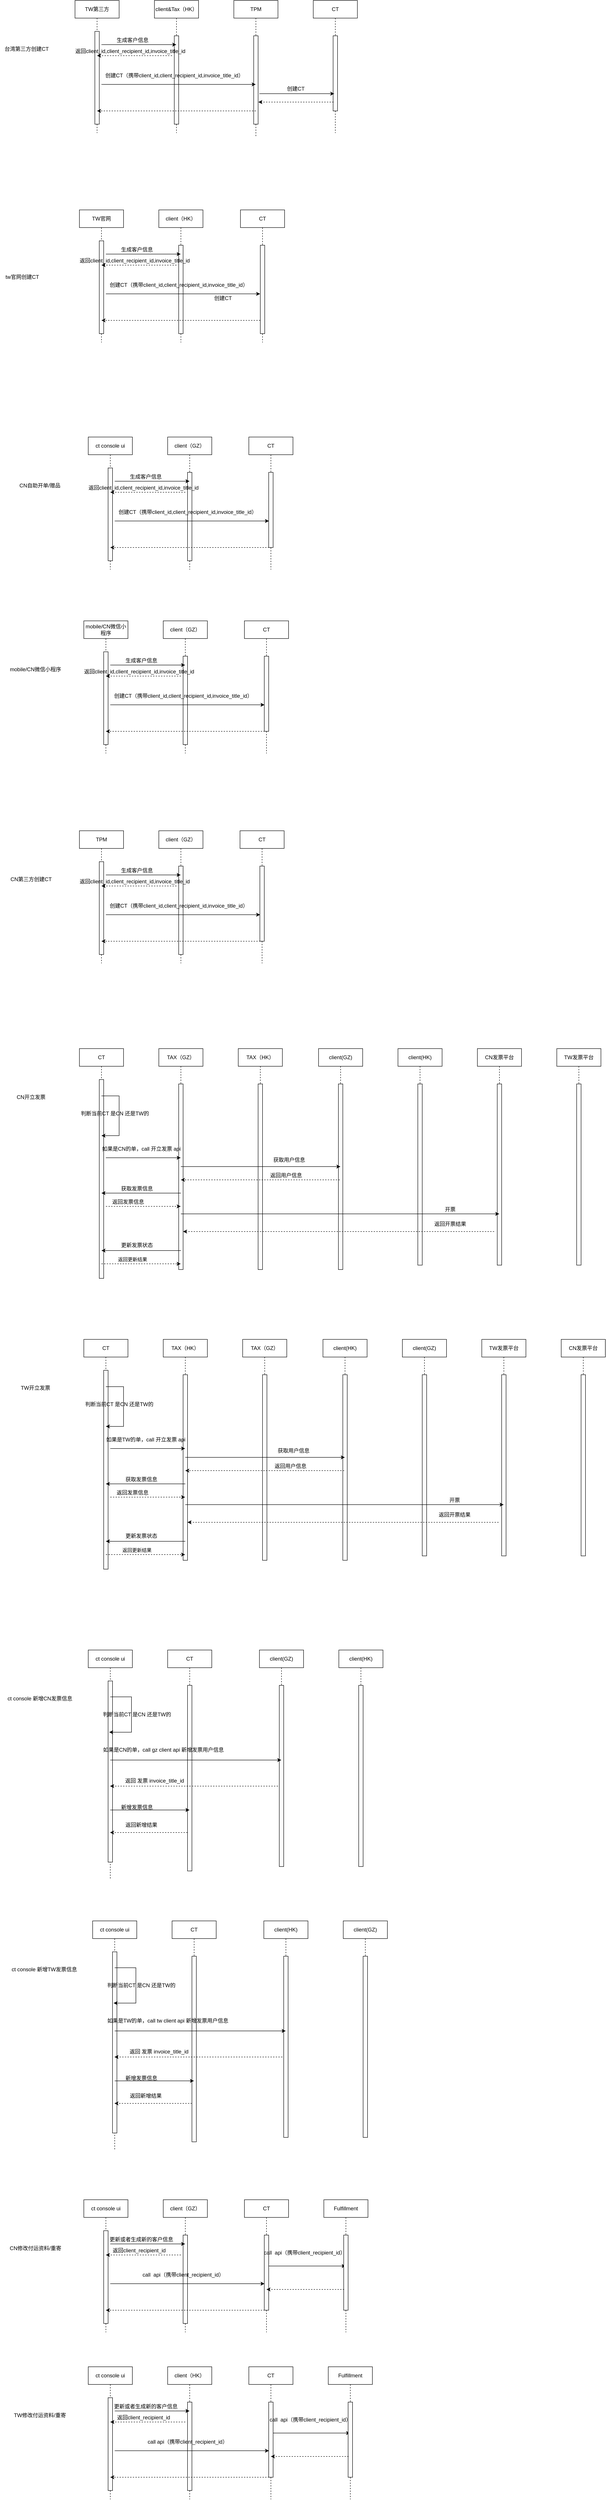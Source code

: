 <mxfile version="22.0.8" type="github">
  <diagram name="Page-1" id="2YBvvXClWsGukQMizWep">
    <mxGraphModel dx="2267" dy="1858" grid="1" gridSize="10" guides="1" tooltips="1" connect="1" arrows="1" fold="1" page="1" pageScale="1" pageWidth="850" pageHeight="1100" math="0" shadow="0">
      <root>
        <mxCell id="0" />
        <mxCell id="1" parent="0" />
        <mxCell id="aM9ryv3xv72pqoxQDRHE-1" value="TW第三方" style="shape=umlLifeline;perimeter=lifelinePerimeter;whiteSpace=wrap;html=1;container=0;dropTarget=0;collapsible=0;recursiveResize=0;outlineConnect=0;portConstraint=eastwest;newEdgeStyle={&quot;edgeStyle&quot;:&quot;elbowEdgeStyle&quot;,&quot;elbow&quot;:&quot;vertical&quot;,&quot;curved&quot;:0,&quot;rounded&quot;:0};" parent="1" vertex="1">
          <mxGeometry x="40" y="-320" width="100" height="300" as="geometry" />
        </mxCell>
        <mxCell id="aM9ryv3xv72pqoxQDRHE-2" value="" style="html=1;points=[];perimeter=orthogonalPerimeter;outlineConnect=0;targetShapes=umlLifeline;portConstraint=eastwest;newEdgeStyle={&quot;edgeStyle&quot;:&quot;elbowEdgeStyle&quot;,&quot;elbow&quot;:&quot;vertical&quot;,&quot;curved&quot;:0,&quot;rounded&quot;:0};" parent="aM9ryv3xv72pqoxQDRHE-1" vertex="1">
          <mxGeometry x="45" y="70" width="10" height="210" as="geometry" />
        </mxCell>
        <mxCell id="aM9ryv3xv72pqoxQDRHE-5" value="client&amp;amp;Tax（HK）" style="shape=umlLifeline;perimeter=lifelinePerimeter;whiteSpace=wrap;html=1;container=0;dropTarget=0;collapsible=0;recursiveResize=0;outlineConnect=0;portConstraint=eastwest;newEdgeStyle={&quot;edgeStyle&quot;:&quot;elbowEdgeStyle&quot;,&quot;elbow&quot;:&quot;vertical&quot;,&quot;curved&quot;:0,&quot;rounded&quot;:0};" parent="1" vertex="1">
          <mxGeometry x="220" y="-320" width="100" height="300" as="geometry" />
        </mxCell>
        <mxCell id="aM9ryv3xv72pqoxQDRHE-6" value="" style="html=1;points=[];perimeter=orthogonalPerimeter;outlineConnect=0;targetShapes=umlLifeline;portConstraint=eastwest;newEdgeStyle={&quot;edgeStyle&quot;:&quot;elbowEdgeStyle&quot;,&quot;elbow&quot;:&quot;vertical&quot;,&quot;curved&quot;:0,&quot;rounded&quot;:0};" parent="aM9ryv3xv72pqoxQDRHE-5" vertex="1">
          <mxGeometry x="45" y="80" width="10" height="200" as="geometry" />
        </mxCell>
        <mxCell id="BpLGuIl4eHYB20YLINkt-1" value="TPM" style="shape=umlLifeline;perimeter=lifelinePerimeter;whiteSpace=wrap;html=1;container=0;dropTarget=0;collapsible=0;recursiveResize=0;outlineConnect=0;portConstraint=eastwest;newEdgeStyle={&quot;edgeStyle&quot;:&quot;elbowEdgeStyle&quot;,&quot;elbow&quot;:&quot;vertical&quot;,&quot;curved&quot;:0,&quot;rounded&quot;:0};" parent="1" vertex="1">
          <mxGeometry x="400" y="-320" width="100" height="310" as="geometry" />
        </mxCell>
        <mxCell id="BpLGuIl4eHYB20YLINkt-2" value="" style="html=1;points=[];perimeter=orthogonalPerimeter;outlineConnect=0;targetShapes=umlLifeline;portConstraint=eastwest;newEdgeStyle={&quot;edgeStyle&quot;:&quot;elbowEdgeStyle&quot;,&quot;elbow&quot;:&quot;vertical&quot;,&quot;curved&quot;:0,&quot;rounded&quot;:0};" parent="BpLGuIl4eHYB20YLINkt-1" vertex="1">
          <mxGeometry x="45" y="80" width="10" height="200" as="geometry" />
        </mxCell>
        <mxCell id="BpLGuIl4eHYB20YLINkt-4" value="CT" style="shape=umlLifeline;perimeter=lifelinePerimeter;whiteSpace=wrap;html=1;container=0;dropTarget=0;collapsible=0;recursiveResize=0;outlineConnect=0;portConstraint=eastwest;newEdgeStyle={&quot;edgeStyle&quot;:&quot;elbowEdgeStyle&quot;,&quot;elbow&quot;:&quot;vertical&quot;,&quot;curved&quot;:0,&quot;rounded&quot;:0};" parent="1" vertex="1">
          <mxGeometry x="580" y="-320" width="100" height="300" as="geometry" />
        </mxCell>
        <mxCell id="BpLGuIl4eHYB20YLINkt-5" value="" style="html=1;points=[];perimeter=orthogonalPerimeter;outlineConnect=0;targetShapes=umlLifeline;portConstraint=eastwest;newEdgeStyle={&quot;edgeStyle&quot;:&quot;elbowEdgeStyle&quot;,&quot;elbow&quot;:&quot;vertical&quot;,&quot;curved&quot;:0,&quot;rounded&quot;:0};" parent="BpLGuIl4eHYB20YLINkt-4" vertex="1">
          <mxGeometry x="45" y="80" width="10" height="170" as="geometry" />
        </mxCell>
        <mxCell id="BpLGuIl4eHYB20YLINkt-7" value="" style="endArrow=classic;html=1;rounded=0;" parent="1" target="aM9ryv3xv72pqoxQDRHE-5" edge="1">
          <mxGeometry width="50" height="50" relative="1" as="geometry">
            <mxPoint x="100" y="-220" as="sourcePoint" />
            <mxPoint x="150" y="-270" as="targetPoint" />
          </mxGeometry>
        </mxCell>
        <mxCell id="BpLGuIl4eHYB20YLINkt-8" value="生成客户信息" style="text;html=1;align=center;verticalAlign=middle;resizable=0;points=[];autosize=1;strokeColor=none;fillColor=none;" parent="1" vertex="1">
          <mxGeometry x="120" y="-245" width="100" height="30" as="geometry" />
        </mxCell>
        <mxCell id="BpLGuIl4eHYB20YLINkt-9" value="" style="endArrow=classic;html=1;rounded=0;dashed=1;" parent="1" target="aM9ryv3xv72pqoxQDRHE-1" edge="1">
          <mxGeometry width="50" height="50" relative="1" as="geometry">
            <mxPoint x="260" y="-195" as="sourcePoint" />
            <mxPoint x="310" y="-245" as="targetPoint" />
          </mxGeometry>
        </mxCell>
        <mxCell id="BpLGuIl4eHYB20YLINkt-10" value="返回client_id,client_recipient_id,invoice_title_id" style="text;html=1;align=center;verticalAlign=middle;resizable=0;points=[];autosize=1;strokeColor=none;fillColor=none;" parent="1" vertex="1">
          <mxGeometry x="30" y="-220" width="270" height="30" as="geometry" />
        </mxCell>
        <mxCell id="BpLGuIl4eHYB20YLINkt-11" value="" style="endArrow=classic;html=1;rounded=0;" parent="1" target="BpLGuIl4eHYB20YLINkt-1" edge="1">
          <mxGeometry width="50" height="50" relative="1" as="geometry">
            <mxPoint x="100" y="-130" as="sourcePoint" />
            <mxPoint x="150" y="-180" as="targetPoint" />
          </mxGeometry>
        </mxCell>
        <mxCell id="BpLGuIl4eHYB20YLINkt-12" value="创建CT（携带client_id,client_recipient_id,invoice_title_id）" style="text;html=1;align=center;verticalAlign=middle;resizable=0;points=[];autosize=1;strokeColor=none;fillColor=none;" parent="1" vertex="1">
          <mxGeometry x="95" y="-165" width="340" height="30" as="geometry" />
        </mxCell>
        <mxCell id="BpLGuIl4eHYB20YLINkt-13" value="" style="endArrow=classic;html=1;rounded=0;" parent="1" edge="1">
          <mxGeometry width="50" height="50" relative="1" as="geometry">
            <mxPoint x="458" y="-109" as="sourcePoint" />
            <mxPoint x="627.5" y="-109" as="targetPoint" />
          </mxGeometry>
        </mxCell>
        <mxCell id="BpLGuIl4eHYB20YLINkt-14" value="创建CT" style="text;html=1;align=center;verticalAlign=middle;resizable=0;points=[];autosize=1;strokeColor=none;fillColor=none;" parent="1" vertex="1">
          <mxGeometry x="510" y="-135" width="60" height="30" as="geometry" />
        </mxCell>
        <mxCell id="BpLGuIl4eHYB20YLINkt-15" value="" style="endArrow=classic;html=1;rounded=0;dashed=1;" parent="1" edge="1">
          <mxGeometry width="50" height="50" relative="1" as="geometry">
            <mxPoint x="626" y="-90" as="sourcePoint" />
            <mxPoint x="455.5" y="-90" as="targetPoint" />
          </mxGeometry>
        </mxCell>
        <mxCell id="BpLGuIl4eHYB20YLINkt-16" value="" style="endArrow=classic;html=1;rounded=0;exitX=0.5;exitY=0.85;exitDx=0;exitDy=0;exitPerimeter=0;dashed=1;" parent="1" source="BpLGuIl4eHYB20YLINkt-2" target="aM9ryv3xv72pqoxQDRHE-1" edge="1">
          <mxGeometry width="50" height="50" relative="1" as="geometry">
            <mxPoint x="440" y="-70" as="sourcePoint" />
            <mxPoint x="490" y="-120" as="targetPoint" />
          </mxGeometry>
        </mxCell>
        <mxCell id="BpLGuIl4eHYB20YLINkt-17" value="TW官网" style="shape=umlLifeline;perimeter=lifelinePerimeter;whiteSpace=wrap;html=1;container=0;dropTarget=0;collapsible=0;recursiveResize=0;outlineConnect=0;portConstraint=eastwest;newEdgeStyle={&quot;edgeStyle&quot;:&quot;elbowEdgeStyle&quot;,&quot;elbow&quot;:&quot;vertical&quot;,&quot;curved&quot;:0,&quot;rounded&quot;:0};" parent="1" vertex="1">
          <mxGeometry x="50" y="154" width="100" height="300" as="geometry" />
        </mxCell>
        <mxCell id="BpLGuIl4eHYB20YLINkt-18" value="" style="html=1;points=[];perimeter=orthogonalPerimeter;outlineConnect=0;targetShapes=umlLifeline;portConstraint=eastwest;newEdgeStyle={&quot;edgeStyle&quot;:&quot;elbowEdgeStyle&quot;,&quot;elbow&quot;:&quot;vertical&quot;,&quot;curved&quot;:0,&quot;rounded&quot;:0};" parent="BpLGuIl4eHYB20YLINkt-17" vertex="1">
          <mxGeometry x="45" y="70" width="10" height="210" as="geometry" />
        </mxCell>
        <mxCell id="BpLGuIl4eHYB20YLINkt-19" value="client（HK）" style="shape=umlLifeline;perimeter=lifelinePerimeter;whiteSpace=wrap;html=1;container=0;dropTarget=0;collapsible=0;recursiveResize=0;outlineConnect=0;portConstraint=eastwest;newEdgeStyle={&quot;edgeStyle&quot;:&quot;elbowEdgeStyle&quot;,&quot;elbow&quot;:&quot;vertical&quot;,&quot;curved&quot;:0,&quot;rounded&quot;:0};" parent="1" vertex="1">
          <mxGeometry x="230" y="154" width="100" height="300" as="geometry" />
        </mxCell>
        <mxCell id="BpLGuIl4eHYB20YLINkt-20" value="" style="html=1;points=[];perimeter=orthogonalPerimeter;outlineConnect=0;targetShapes=umlLifeline;portConstraint=eastwest;newEdgeStyle={&quot;edgeStyle&quot;:&quot;elbowEdgeStyle&quot;,&quot;elbow&quot;:&quot;vertical&quot;,&quot;curved&quot;:0,&quot;rounded&quot;:0};" parent="BpLGuIl4eHYB20YLINkt-19" vertex="1">
          <mxGeometry x="45" y="80" width="10" height="200" as="geometry" />
        </mxCell>
        <mxCell id="BpLGuIl4eHYB20YLINkt-23" value="CT" style="shape=umlLifeline;perimeter=lifelinePerimeter;whiteSpace=wrap;html=1;container=0;dropTarget=0;collapsible=0;recursiveResize=0;outlineConnect=0;portConstraint=eastwest;newEdgeStyle={&quot;edgeStyle&quot;:&quot;elbowEdgeStyle&quot;,&quot;elbow&quot;:&quot;vertical&quot;,&quot;curved&quot;:0,&quot;rounded&quot;:0};" parent="1" vertex="1">
          <mxGeometry x="415" y="154" width="100" height="300" as="geometry" />
        </mxCell>
        <mxCell id="BpLGuIl4eHYB20YLINkt-24" value="" style="html=1;points=[];perimeter=orthogonalPerimeter;outlineConnect=0;targetShapes=umlLifeline;portConstraint=eastwest;newEdgeStyle={&quot;edgeStyle&quot;:&quot;elbowEdgeStyle&quot;,&quot;elbow&quot;:&quot;vertical&quot;,&quot;curved&quot;:0,&quot;rounded&quot;:0};" parent="BpLGuIl4eHYB20YLINkt-23" vertex="1">
          <mxGeometry x="45" y="80" width="10" height="200" as="geometry" />
        </mxCell>
        <mxCell id="BpLGuIl4eHYB20YLINkt-25" value="" style="endArrow=classic;html=1;rounded=0;" parent="1" target="BpLGuIl4eHYB20YLINkt-19" edge="1">
          <mxGeometry width="50" height="50" relative="1" as="geometry">
            <mxPoint x="110" y="254" as="sourcePoint" />
            <mxPoint x="160" y="204" as="targetPoint" />
          </mxGeometry>
        </mxCell>
        <mxCell id="BpLGuIl4eHYB20YLINkt-26" value="生成客户信息" style="text;html=1;align=center;verticalAlign=middle;resizable=0;points=[];autosize=1;strokeColor=none;fillColor=none;" parent="1" vertex="1">
          <mxGeometry x="130" y="229" width="100" height="30" as="geometry" />
        </mxCell>
        <mxCell id="BpLGuIl4eHYB20YLINkt-27" value="" style="endArrow=classic;html=1;rounded=0;dashed=1;" parent="1" target="BpLGuIl4eHYB20YLINkt-17" edge="1">
          <mxGeometry width="50" height="50" relative="1" as="geometry">
            <mxPoint x="270" y="279" as="sourcePoint" />
            <mxPoint x="320" y="229" as="targetPoint" />
          </mxGeometry>
        </mxCell>
        <mxCell id="BpLGuIl4eHYB20YLINkt-28" value="返回client_id,client_recipient_id,invoice_title_id" style="text;html=1;align=center;verticalAlign=middle;resizable=0;points=[];autosize=1;strokeColor=none;fillColor=none;" parent="1" vertex="1">
          <mxGeometry x="40" y="254" width="270" height="30" as="geometry" />
        </mxCell>
        <mxCell id="BpLGuIl4eHYB20YLINkt-29" value="" style="endArrow=classic;html=1;rounded=0;" parent="1" edge="1">
          <mxGeometry width="50" height="50" relative="1" as="geometry">
            <mxPoint x="110" y="344" as="sourcePoint" />
            <mxPoint x="459.5" y="344" as="targetPoint" />
          </mxGeometry>
        </mxCell>
        <mxCell id="BpLGuIl4eHYB20YLINkt-30" value="创建CT（携带client_id,client_recipient_id,invoice_title_id）" style="text;html=1;align=center;verticalAlign=middle;resizable=0;points=[];autosize=1;strokeColor=none;fillColor=none;" parent="1" vertex="1">
          <mxGeometry x="105" y="309" width="340" height="30" as="geometry" />
        </mxCell>
        <mxCell id="BpLGuIl4eHYB20YLINkt-32" value="创建CT" style="text;html=1;align=center;verticalAlign=middle;resizable=0;points=[];autosize=1;strokeColor=none;fillColor=none;" parent="1" vertex="1">
          <mxGeometry x="345" y="339" width="60" height="30" as="geometry" />
        </mxCell>
        <mxCell id="BpLGuIl4eHYB20YLINkt-34" value="" style="endArrow=classic;html=1;rounded=0;exitX=0.5;exitY=0.85;exitDx=0;exitDy=0;exitPerimeter=0;dashed=1;" parent="1" target="BpLGuIl4eHYB20YLINkt-17" edge="1">
          <mxGeometry width="50" height="50" relative="1" as="geometry">
            <mxPoint x="460" y="404" as="sourcePoint" />
            <mxPoint x="500" y="354" as="targetPoint" />
          </mxGeometry>
        </mxCell>
        <mxCell id="BpLGuIl4eHYB20YLINkt-35" value="台湾第三方创建CT" style="text;html=1;align=center;verticalAlign=middle;resizable=0;points=[];autosize=1;strokeColor=none;fillColor=none;" parent="1" vertex="1">
          <mxGeometry x="-130" y="-225" width="120" height="30" as="geometry" />
        </mxCell>
        <mxCell id="BpLGuIl4eHYB20YLINkt-36" value="tw官网创建CT" style="text;html=1;align=center;verticalAlign=middle;resizable=0;points=[];autosize=1;strokeColor=none;fillColor=none;" parent="1" vertex="1">
          <mxGeometry x="-130" y="291" width="100" height="30" as="geometry" />
        </mxCell>
        <mxCell id="BpLGuIl4eHYB20YLINkt-37" value="TPM" style="shape=umlLifeline;perimeter=lifelinePerimeter;whiteSpace=wrap;html=1;container=0;dropTarget=0;collapsible=0;recursiveResize=0;outlineConnect=0;portConstraint=eastwest;newEdgeStyle={&quot;edgeStyle&quot;:&quot;elbowEdgeStyle&quot;,&quot;elbow&quot;:&quot;vertical&quot;,&quot;curved&quot;:0,&quot;rounded&quot;:0};" parent="1" vertex="1">
          <mxGeometry x="50" y="1559" width="100" height="300" as="geometry" />
        </mxCell>
        <mxCell id="BpLGuIl4eHYB20YLINkt-38" value="" style="html=1;points=[];perimeter=orthogonalPerimeter;outlineConnect=0;targetShapes=umlLifeline;portConstraint=eastwest;newEdgeStyle={&quot;edgeStyle&quot;:&quot;elbowEdgeStyle&quot;,&quot;elbow&quot;:&quot;vertical&quot;,&quot;curved&quot;:0,&quot;rounded&quot;:0};" parent="BpLGuIl4eHYB20YLINkt-37" vertex="1">
          <mxGeometry x="45" y="70" width="10" height="210" as="geometry" />
        </mxCell>
        <mxCell id="BpLGuIl4eHYB20YLINkt-39" value="client（GZ）" style="shape=umlLifeline;perimeter=lifelinePerimeter;whiteSpace=wrap;html=1;container=0;dropTarget=0;collapsible=0;recursiveResize=0;outlineConnect=0;portConstraint=eastwest;newEdgeStyle={&quot;edgeStyle&quot;:&quot;elbowEdgeStyle&quot;,&quot;elbow&quot;:&quot;vertical&quot;,&quot;curved&quot;:0,&quot;rounded&quot;:0};" parent="1" vertex="1">
          <mxGeometry x="230" y="1559" width="100" height="300" as="geometry" />
        </mxCell>
        <mxCell id="BpLGuIl4eHYB20YLINkt-40" value="" style="html=1;points=[];perimeter=orthogonalPerimeter;outlineConnect=0;targetShapes=umlLifeline;portConstraint=eastwest;newEdgeStyle={&quot;edgeStyle&quot;:&quot;elbowEdgeStyle&quot;,&quot;elbow&quot;:&quot;vertical&quot;,&quot;curved&quot;:0,&quot;rounded&quot;:0};" parent="BpLGuIl4eHYB20YLINkt-39" vertex="1">
          <mxGeometry x="45" y="80" width="10" height="200" as="geometry" />
        </mxCell>
        <mxCell id="BpLGuIl4eHYB20YLINkt-43" value="CT" style="shape=umlLifeline;perimeter=lifelinePerimeter;whiteSpace=wrap;html=1;container=0;dropTarget=0;collapsible=0;recursiveResize=0;outlineConnect=0;portConstraint=eastwest;newEdgeStyle={&quot;edgeStyle&quot;:&quot;elbowEdgeStyle&quot;,&quot;elbow&quot;:&quot;vertical&quot;,&quot;curved&quot;:0,&quot;rounded&quot;:0};" parent="1" vertex="1">
          <mxGeometry x="414" y="1559" width="100" height="300" as="geometry" />
        </mxCell>
        <mxCell id="BpLGuIl4eHYB20YLINkt-44" value="" style="html=1;points=[];perimeter=orthogonalPerimeter;outlineConnect=0;targetShapes=umlLifeline;portConstraint=eastwest;newEdgeStyle={&quot;edgeStyle&quot;:&quot;elbowEdgeStyle&quot;,&quot;elbow&quot;:&quot;vertical&quot;,&quot;curved&quot;:0,&quot;rounded&quot;:0};" parent="BpLGuIl4eHYB20YLINkt-43" vertex="1">
          <mxGeometry x="45" y="80" width="10" height="170" as="geometry" />
        </mxCell>
        <mxCell id="BpLGuIl4eHYB20YLINkt-45" value="" style="endArrow=classic;html=1;rounded=0;" parent="1" target="BpLGuIl4eHYB20YLINkt-39" edge="1">
          <mxGeometry width="50" height="50" relative="1" as="geometry">
            <mxPoint x="110" y="1659" as="sourcePoint" />
            <mxPoint x="160" y="1609" as="targetPoint" />
          </mxGeometry>
        </mxCell>
        <mxCell id="BpLGuIl4eHYB20YLINkt-46" value="生成客户信息" style="text;html=1;align=center;verticalAlign=middle;resizable=0;points=[];autosize=1;strokeColor=none;fillColor=none;" parent="1" vertex="1">
          <mxGeometry x="130" y="1634" width="100" height="30" as="geometry" />
        </mxCell>
        <mxCell id="BpLGuIl4eHYB20YLINkt-47" value="" style="endArrow=classic;html=1;rounded=0;dashed=1;" parent="1" target="BpLGuIl4eHYB20YLINkt-37" edge="1">
          <mxGeometry width="50" height="50" relative="1" as="geometry">
            <mxPoint x="270" y="1684" as="sourcePoint" />
            <mxPoint x="320" y="1634" as="targetPoint" />
          </mxGeometry>
        </mxCell>
        <mxCell id="BpLGuIl4eHYB20YLINkt-48" value="返回client_id,client_recipient_id,invoice_title_id" style="text;html=1;align=center;verticalAlign=middle;resizable=0;points=[];autosize=1;strokeColor=none;fillColor=none;" parent="1" vertex="1">
          <mxGeometry x="40" y="1659" width="270" height="30" as="geometry" />
        </mxCell>
        <mxCell id="BpLGuIl4eHYB20YLINkt-49" value="" style="endArrow=classic;html=1;rounded=0;" parent="1" edge="1">
          <mxGeometry width="50" height="50" relative="1" as="geometry">
            <mxPoint x="110" y="1749" as="sourcePoint" />
            <mxPoint x="459.5" y="1749" as="targetPoint" />
          </mxGeometry>
        </mxCell>
        <mxCell id="BpLGuIl4eHYB20YLINkt-50" value="创建CT（携带client_id,client_recipient_id,invoice_title_id）" style="text;html=1;align=center;verticalAlign=middle;resizable=0;points=[];autosize=1;strokeColor=none;fillColor=none;" parent="1" vertex="1">
          <mxGeometry x="105" y="1714" width="340" height="30" as="geometry" />
        </mxCell>
        <mxCell id="BpLGuIl4eHYB20YLINkt-54" value="" style="endArrow=classic;html=1;rounded=0;exitX=0.5;exitY=0.85;exitDx=0;exitDy=0;exitPerimeter=0;dashed=1;" parent="1" target="BpLGuIl4eHYB20YLINkt-37" edge="1">
          <mxGeometry width="50" height="50" relative="1" as="geometry">
            <mxPoint x="460" y="1809" as="sourcePoint" />
            <mxPoint x="500" y="1759" as="targetPoint" />
          </mxGeometry>
        </mxCell>
        <mxCell id="BpLGuIl4eHYB20YLINkt-55" value="CN第三方创建CT" style="text;html=1;align=center;verticalAlign=middle;resizable=0;points=[];autosize=1;strokeColor=none;fillColor=none;" parent="1" vertex="1">
          <mxGeometry x="-120" y="1654" width="120" height="30" as="geometry" />
        </mxCell>
        <mxCell id="BpLGuIl4eHYB20YLINkt-56" value="CT" style="shape=umlLifeline;perimeter=lifelinePerimeter;whiteSpace=wrap;html=1;container=0;dropTarget=0;collapsible=0;recursiveResize=0;outlineConnect=0;portConstraint=eastwest;newEdgeStyle={&quot;edgeStyle&quot;:&quot;elbowEdgeStyle&quot;,&quot;elbow&quot;:&quot;vertical&quot;,&quot;curved&quot;:0,&quot;rounded&quot;:0};" parent="1" vertex="1">
          <mxGeometry x="50" y="2052" width="100" height="520" as="geometry" />
        </mxCell>
        <mxCell id="BpLGuIl4eHYB20YLINkt-57" value="" style="html=1;points=[];perimeter=orthogonalPerimeter;outlineConnect=0;targetShapes=umlLifeline;portConstraint=eastwest;newEdgeStyle={&quot;edgeStyle&quot;:&quot;elbowEdgeStyle&quot;,&quot;elbow&quot;:&quot;vertical&quot;,&quot;curved&quot;:0,&quot;rounded&quot;:0};" parent="BpLGuIl4eHYB20YLINkt-56" vertex="1">
          <mxGeometry x="45" y="70" width="10" height="450" as="geometry" />
        </mxCell>
        <mxCell id="BpLGuIl4eHYB20YLINkt-58" value="TAX（GZ）" style="shape=umlLifeline;perimeter=lifelinePerimeter;whiteSpace=wrap;html=1;container=0;dropTarget=0;collapsible=0;recursiveResize=0;outlineConnect=0;portConstraint=eastwest;newEdgeStyle={&quot;edgeStyle&quot;:&quot;elbowEdgeStyle&quot;,&quot;elbow&quot;:&quot;vertical&quot;,&quot;curved&quot;:0,&quot;rounded&quot;:0};" parent="1" vertex="1">
          <mxGeometry x="230" y="2052" width="100" height="500" as="geometry" />
        </mxCell>
        <mxCell id="BpLGuIl4eHYB20YLINkt-59" value="" style="html=1;points=[];perimeter=orthogonalPerimeter;outlineConnect=0;targetShapes=umlLifeline;portConstraint=eastwest;newEdgeStyle={&quot;edgeStyle&quot;:&quot;elbowEdgeStyle&quot;,&quot;elbow&quot;:&quot;vertical&quot;,&quot;curved&quot;:0,&quot;rounded&quot;:0};" parent="BpLGuIl4eHYB20YLINkt-58" vertex="1">
          <mxGeometry x="45" y="80" width="10" height="420" as="geometry" />
        </mxCell>
        <mxCell id="BpLGuIl4eHYB20YLINkt-60" value="client(GZ)" style="shape=umlLifeline;perimeter=lifelinePerimeter;whiteSpace=wrap;html=1;container=0;dropTarget=0;collapsible=0;recursiveResize=0;outlineConnect=0;portConstraint=eastwest;newEdgeStyle={&quot;edgeStyle&quot;:&quot;elbowEdgeStyle&quot;,&quot;elbow&quot;:&quot;vertical&quot;,&quot;curved&quot;:0,&quot;rounded&quot;:0};" parent="1" vertex="1">
          <mxGeometry x="592" y="2052" width="100" height="500" as="geometry" />
        </mxCell>
        <mxCell id="BpLGuIl4eHYB20YLINkt-61" value="" style="html=1;points=[];perimeter=orthogonalPerimeter;outlineConnect=0;targetShapes=umlLifeline;portConstraint=eastwest;newEdgeStyle={&quot;edgeStyle&quot;:&quot;elbowEdgeStyle&quot;,&quot;elbow&quot;:&quot;vertical&quot;,&quot;curved&quot;:0,&quot;rounded&quot;:0};" parent="BpLGuIl4eHYB20YLINkt-60" vertex="1">
          <mxGeometry x="45" y="80" width="10" height="420" as="geometry" />
        </mxCell>
        <mxCell id="BpLGuIl4eHYB20YLINkt-62" value="client(HK)" style="shape=umlLifeline;perimeter=lifelinePerimeter;whiteSpace=wrap;html=1;container=0;dropTarget=0;collapsible=0;recursiveResize=0;outlineConnect=0;portConstraint=eastwest;newEdgeStyle={&quot;edgeStyle&quot;:&quot;elbowEdgeStyle&quot;,&quot;elbow&quot;:&quot;vertical&quot;,&quot;curved&quot;:0,&quot;rounded&quot;:0};" parent="1" vertex="1">
          <mxGeometry x="772" y="2052" width="100" height="490" as="geometry" />
        </mxCell>
        <mxCell id="BpLGuIl4eHYB20YLINkt-63" value="" style="html=1;points=[];perimeter=orthogonalPerimeter;outlineConnect=0;targetShapes=umlLifeline;portConstraint=eastwest;newEdgeStyle={&quot;edgeStyle&quot;:&quot;elbowEdgeStyle&quot;,&quot;elbow&quot;:&quot;vertical&quot;,&quot;curved&quot;:0,&quot;rounded&quot;:0};" parent="BpLGuIl4eHYB20YLINkt-62" vertex="1">
          <mxGeometry x="45" y="80" width="10" height="410" as="geometry" />
        </mxCell>
        <mxCell id="BpLGuIl4eHYB20YLINkt-74" value="CN开立发票" style="text;html=1;align=center;verticalAlign=middle;resizable=0;points=[];autosize=1;strokeColor=none;fillColor=none;" parent="1" vertex="1">
          <mxGeometry x="-105" y="2147" width="90" height="30" as="geometry" />
        </mxCell>
        <mxCell id="BpLGuIl4eHYB20YLINkt-75" value="CN发票平台" style="shape=umlLifeline;perimeter=lifelinePerimeter;whiteSpace=wrap;html=1;container=0;dropTarget=0;collapsible=0;recursiveResize=0;outlineConnect=0;portConstraint=eastwest;newEdgeStyle={&quot;edgeStyle&quot;:&quot;elbowEdgeStyle&quot;,&quot;elbow&quot;:&quot;vertical&quot;,&quot;curved&quot;:0,&quot;rounded&quot;:0};" parent="1" vertex="1">
          <mxGeometry x="952" y="2052" width="100" height="490" as="geometry" />
        </mxCell>
        <mxCell id="BpLGuIl4eHYB20YLINkt-76" value="" style="html=1;points=[];perimeter=orthogonalPerimeter;outlineConnect=0;targetShapes=umlLifeline;portConstraint=eastwest;newEdgeStyle={&quot;edgeStyle&quot;:&quot;elbowEdgeStyle&quot;,&quot;elbow&quot;:&quot;vertical&quot;,&quot;curved&quot;:0,&quot;rounded&quot;:0};" parent="BpLGuIl4eHYB20YLINkt-75" vertex="1">
          <mxGeometry x="45" y="80" width="10" height="410" as="geometry" />
        </mxCell>
        <mxCell id="BpLGuIl4eHYB20YLINkt-78" value="TW发票平台" style="shape=umlLifeline;perimeter=lifelinePerimeter;whiteSpace=wrap;html=1;container=0;dropTarget=0;collapsible=0;recursiveResize=0;outlineConnect=0;portConstraint=eastwest;newEdgeStyle={&quot;edgeStyle&quot;:&quot;elbowEdgeStyle&quot;,&quot;elbow&quot;:&quot;vertical&quot;,&quot;curved&quot;:0,&quot;rounded&quot;:0};" parent="1" vertex="1">
          <mxGeometry x="1132" y="2052" width="100" height="490" as="geometry" />
        </mxCell>
        <mxCell id="BpLGuIl4eHYB20YLINkt-79" value="" style="html=1;points=[];perimeter=orthogonalPerimeter;outlineConnect=0;targetShapes=umlLifeline;portConstraint=eastwest;newEdgeStyle={&quot;edgeStyle&quot;:&quot;elbowEdgeStyle&quot;,&quot;elbow&quot;:&quot;vertical&quot;,&quot;curved&quot;:0,&quot;rounded&quot;:0};" parent="BpLGuIl4eHYB20YLINkt-78" vertex="1">
          <mxGeometry x="45" y="80" width="10" height="410" as="geometry" />
        </mxCell>
        <mxCell id="BpLGuIl4eHYB20YLINkt-81" value="TAX（HK）" style="shape=umlLifeline;perimeter=lifelinePerimeter;whiteSpace=wrap;html=1;container=0;dropTarget=0;collapsible=0;recursiveResize=0;outlineConnect=0;portConstraint=eastwest;newEdgeStyle={&quot;edgeStyle&quot;:&quot;elbowEdgeStyle&quot;,&quot;elbow&quot;:&quot;vertical&quot;,&quot;curved&quot;:0,&quot;rounded&quot;:0};" parent="1" vertex="1">
          <mxGeometry x="410" y="2052" width="100" height="500" as="geometry" />
        </mxCell>
        <mxCell id="BpLGuIl4eHYB20YLINkt-82" value="" style="html=1;points=[];perimeter=orthogonalPerimeter;outlineConnect=0;targetShapes=umlLifeline;portConstraint=eastwest;newEdgeStyle={&quot;edgeStyle&quot;:&quot;elbowEdgeStyle&quot;,&quot;elbow&quot;:&quot;vertical&quot;,&quot;curved&quot;:0,&quot;rounded&quot;:0};" parent="BpLGuIl4eHYB20YLINkt-81" vertex="1">
          <mxGeometry x="45" y="80" width="10" height="420" as="geometry" />
        </mxCell>
        <mxCell id="BpLGuIl4eHYB20YLINkt-84" value="" style="endArrow=classic;html=1;rounded=0;" parent="1" source="BpLGuIl4eHYB20YLINkt-56" target="BpLGuIl4eHYB20YLINkt-56" edge="1">
          <mxGeometry width="50" height="50" relative="1" as="geometry">
            <mxPoint x="110" y="2169" as="sourcePoint" />
            <mxPoint x="160" y="2229" as="targetPoint" />
            <Array as="points">
              <mxPoint x="140" y="2159" />
              <mxPoint x="140" y="2249" />
            </Array>
          </mxGeometry>
        </mxCell>
        <mxCell id="BpLGuIl4eHYB20YLINkt-85" value="判断当前CT 是CN 还是TW的" style="text;html=1;align=center;verticalAlign=middle;resizable=0;points=[];autosize=1;strokeColor=none;fillColor=none;" parent="1" vertex="1">
          <mxGeometry x="40" y="2184" width="180" height="30" as="geometry" />
        </mxCell>
        <mxCell id="BpLGuIl4eHYB20YLINkt-86" value="" style="endArrow=classic;html=1;rounded=0;" parent="1" target="BpLGuIl4eHYB20YLINkt-58" edge="1">
          <mxGeometry width="50" height="50" relative="1" as="geometry">
            <mxPoint x="110" y="2299" as="sourcePoint" />
            <mxPoint x="160" y="2249" as="targetPoint" />
          </mxGeometry>
        </mxCell>
        <mxCell id="BpLGuIl4eHYB20YLINkt-87" value="如果是CN的单，call 开立发票 api" style="text;html=1;align=center;verticalAlign=middle;resizable=0;points=[];autosize=1;strokeColor=none;fillColor=none;" parent="1" vertex="1">
          <mxGeometry x="90" y="2264" width="200" height="30" as="geometry" />
        </mxCell>
        <mxCell id="BpLGuIl4eHYB20YLINkt-88" value="" style="endArrow=classic;html=1;rounded=0;" parent="1" target="BpLGuIl4eHYB20YLINkt-60" edge="1">
          <mxGeometry width="50" height="50" relative="1" as="geometry">
            <mxPoint x="280" y="2319" as="sourcePoint" />
            <mxPoint x="330" y="2269" as="targetPoint" />
          </mxGeometry>
        </mxCell>
        <mxCell id="BpLGuIl4eHYB20YLINkt-90" value="获取用户信息" style="text;html=1;align=center;verticalAlign=middle;resizable=0;points=[];autosize=1;strokeColor=none;fillColor=none;" parent="1" vertex="1">
          <mxGeometry x="475" y="2289" width="100" height="30" as="geometry" />
        </mxCell>
        <mxCell id="BpLGuIl4eHYB20YLINkt-91" value="" style="endArrow=classic;html=1;rounded=0;dashed=1;" parent="1" target="BpLGuIl4eHYB20YLINkt-58" edge="1">
          <mxGeometry width="50" height="50" relative="1" as="geometry">
            <mxPoint x="640" y="2349" as="sourcePoint" />
            <mxPoint x="690" y="2299" as="targetPoint" />
          </mxGeometry>
        </mxCell>
        <mxCell id="BpLGuIl4eHYB20YLINkt-92" value="返回用户信息" style="text;html=1;align=center;verticalAlign=middle;resizable=0;points=[];autosize=1;strokeColor=none;fillColor=none;" parent="1" vertex="1">
          <mxGeometry x="468" y="2324" width="100" height="30" as="geometry" />
        </mxCell>
        <mxCell id="BpLGuIl4eHYB20YLINkt-93" value="" style="endArrow=classic;html=1;rounded=0;" parent="1" edge="1">
          <mxGeometry width="50" height="50" relative="1" as="geometry">
            <mxPoint x="280" y="2426" as="sourcePoint" />
            <mxPoint x="1001.5" y="2426" as="targetPoint" />
          </mxGeometry>
        </mxCell>
        <mxCell id="BpLGuIl4eHYB20YLINkt-94" value="开票" style="text;html=1;align=center;verticalAlign=middle;resizable=0;points=[];autosize=1;strokeColor=none;fillColor=none;" parent="1" vertex="1">
          <mxGeometry x="865" y="2401" width="50" height="30" as="geometry" />
        </mxCell>
        <mxCell id="BpLGuIl4eHYB20YLINkt-95" value="" style="endArrow=classic;html=1;rounded=0;dashed=1;" parent="1" edge="1">
          <mxGeometry width="50" height="50" relative="1" as="geometry">
            <mxPoint x="990" y="2466" as="sourcePoint" />
            <mxPoint x="285" y="2466" as="targetPoint" />
          </mxGeometry>
        </mxCell>
        <mxCell id="BpLGuIl4eHYB20YLINkt-96" value="" style="endArrow=classic;html=1;rounded=0;exitX=0.5;exitY=0.588;exitDx=0;exitDy=0;exitPerimeter=0;" parent="1" source="BpLGuIl4eHYB20YLINkt-59" target="BpLGuIl4eHYB20YLINkt-56" edge="1">
          <mxGeometry width="50" height="50" relative="1" as="geometry">
            <mxPoint x="270" y="2379" as="sourcePoint" />
            <mxPoint x="320" y="2329" as="targetPoint" />
          </mxGeometry>
        </mxCell>
        <mxCell id="BpLGuIl4eHYB20YLINkt-97" value="" style="endArrow=classic;html=1;rounded=0;dashed=1;" parent="1" target="BpLGuIl4eHYB20YLINkt-58" edge="1">
          <mxGeometry width="50" height="50" relative="1" as="geometry">
            <mxPoint x="110" y="2409" as="sourcePoint" />
            <mxPoint x="160" y="2369" as="targetPoint" />
          </mxGeometry>
        </mxCell>
        <mxCell id="BpLGuIl4eHYB20YLINkt-98" value="获取发票信息" style="text;html=1;align=center;verticalAlign=middle;resizable=0;points=[];autosize=1;strokeColor=none;fillColor=none;" parent="1" vertex="1">
          <mxGeometry x="130" y="2354" width="100" height="30" as="geometry" />
        </mxCell>
        <mxCell id="BpLGuIl4eHYB20YLINkt-99" value="返回发票信息" style="text;html=1;align=center;verticalAlign=middle;resizable=0;points=[];autosize=1;strokeColor=none;fillColor=none;" parent="1" vertex="1">
          <mxGeometry x="110" y="2384" width="100" height="30" as="geometry" />
        </mxCell>
        <mxCell id="BpLGuIl4eHYB20YLINkt-100" value="返回开票结果" style="text;html=1;align=center;verticalAlign=middle;resizable=0;points=[];autosize=1;strokeColor=none;fillColor=none;" parent="1" vertex="1">
          <mxGeometry x="840" y="2434" width="100" height="30" as="geometry" />
        </mxCell>
        <mxCell id="BpLGuIl4eHYB20YLINkt-101" value="" style="endArrow=classic;html=1;rounded=0;" parent="1" target="BpLGuIl4eHYB20YLINkt-56" edge="1">
          <mxGeometry width="50" height="50" relative="1" as="geometry">
            <mxPoint x="280" y="2509" as="sourcePoint" />
            <mxPoint x="330" y="2459" as="targetPoint" />
          </mxGeometry>
        </mxCell>
        <mxCell id="BpLGuIl4eHYB20YLINkt-102" value="更新发票状态" style="text;html=1;align=center;verticalAlign=middle;resizable=0;points=[];autosize=1;strokeColor=none;fillColor=none;" parent="1" vertex="1">
          <mxGeometry x="130" y="2482" width="100" height="30" as="geometry" />
        </mxCell>
        <mxCell id="BpLGuIl4eHYB20YLINkt-104" value="" style="endArrow=classic;html=1;rounded=0;dashed=1;" parent="1" target="BpLGuIl4eHYB20YLINkt-58" edge="1">
          <mxGeometry width="50" height="50" relative="1" as="geometry">
            <mxPoint x="100" y="2539" as="sourcePoint" />
            <mxPoint x="150" y="2489" as="targetPoint" />
          </mxGeometry>
        </mxCell>
        <mxCell id="BpLGuIl4eHYB20YLINkt-105" value="返回更新结果" style="edgeLabel;html=1;align=center;verticalAlign=middle;resizable=0;points=[];" parent="BpLGuIl4eHYB20YLINkt-104" vertex="1" connectable="0">
          <mxGeometry x="-0.443" y="4" relative="1" as="geometry">
            <mxPoint x="20" y="-6" as="offset" />
          </mxGeometry>
        </mxCell>
        <mxCell id="BpLGuIl4eHYB20YLINkt-106" value="CT" style="shape=umlLifeline;perimeter=lifelinePerimeter;whiteSpace=wrap;html=1;container=0;dropTarget=0;collapsible=0;recursiveResize=0;outlineConnect=0;portConstraint=eastwest;newEdgeStyle={&quot;edgeStyle&quot;:&quot;elbowEdgeStyle&quot;,&quot;elbow&quot;:&quot;vertical&quot;,&quot;curved&quot;:0,&quot;rounded&quot;:0};" parent="1" vertex="1">
          <mxGeometry x="60" y="2710" width="100" height="520" as="geometry" />
        </mxCell>
        <mxCell id="BpLGuIl4eHYB20YLINkt-107" value="" style="html=1;points=[];perimeter=orthogonalPerimeter;outlineConnect=0;targetShapes=umlLifeline;portConstraint=eastwest;newEdgeStyle={&quot;edgeStyle&quot;:&quot;elbowEdgeStyle&quot;,&quot;elbow&quot;:&quot;vertical&quot;,&quot;curved&quot;:0,&quot;rounded&quot;:0};" parent="BpLGuIl4eHYB20YLINkt-106" vertex="1">
          <mxGeometry x="45" y="70" width="10" height="450" as="geometry" />
        </mxCell>
        <mxCell id="BpLGuIl4eHYB20YLINkt-108" value="TAX（HK）" style="shape=umlLifeline;perimeter=lifelinePerimeter;whiteSpace=wrap;html=1;container=0;dropTarget=0;collapsible=0;recursiveResize=0;outlineConnect=0;portConstraint=eastwest;newEdgeStyle={&quot;edgeStyle&quot;:&quot;elbowEdgeStyle&quot;,&quot;elbow&quot;:&quot;vertical&quot;,&quot;curved&quot;:0,&quot;rounded&quot;:0};" parent="1" vertex="1">
          <mxGeometry x="240" y="2710" width="100" height="499" as="geometry" />
        </mxCell>
        <mxCell id="BpLGuIl4eHYB20YLINkt-109" value="" style="html=1;points=[];perimeter=orthogonalPerimeter;outlineConnect=0;targetShapes=umlLifeline;portConstraint=eastwest;newEdgeStyle={&quot;edgeStyle&quot;:&quot;elbowEdgeStyle&quot;,&quot;elbow&quot;:&quot;vertical&quot;,&quot;curved&quot;:0,&quot;rounded&quot;:0};" parent="BpLGuIl4eHYB20YLINkt-108" vertex="1">
          <mxGeometry x="45" y="80" width="10" height="420" as="geometry" />
        </mxCell>
        <mxCell id="BpLGuIl4eHYB20YLINkt-110" value="client(HK)" style="shape=umlLifeline;perimeter=lifelinePerimeter;whiteSpace=wrap;html=1;container=0;dropTarget=0;collapsible=0;recursiveResize=0;outlineConnect=0;portConstraint=eastwest;newEdgeStyle={&quot;edgeStyle&quot;:&quot;elbowEdgeStyle&quot;,&quot;elbow&quot;:&quot;vertical&quot;,&quot;curved&quot;:0,&quot;rounded&quot;:0};" parent="1" vertex="1">
          <mxGeometry x="602" y="2710" width="100" height="500" as="geometry" />
        </mxCell>
        <mxCell id="BpLGuIl4eHYB20YLINkt-111" value="" style="html=1;points=[];perimeter=orthogonalPerimeter;outlineConnect=0;targetShapes=umlLifeline;portConstraint=eastwest;newEdgeStyle={&quot;edgeStyle&quot;:&quot;elbowEdgeStyle&quot;,&quot;elbow&quot;:&quot;vertical&quot;,&quot;curved&quot;:0,&quot;rounded&quot;:0};" parent="BpLGuIl4eHYB20YLINkt-110" vertex="1">
          <mxGeometry x="45" y="80" width="10" height="420" as="geometry" />
        </mxCell>
        <mxCell id="BpLGuIl4eHYB20YLINkt-112" value="client(GZ)" style="shape=umlLifeline;perimeter=lifelinePerimeter;whiteSpace=wrap;html=1;container=0;dropTarget=0;collapsible=0;recursiveResize=0;outlineConnect=0;portConstraint=eastwest;newEdgeStyle={&quot;edgeStyle&quot;:&quot;elbowEdgeStyle&quot;,&quot;elbow&quot;:&quot;vertical&quot;,&quot;curved&quot;:0,&quot;rounded&quot;:0};" parent="1" vertex="1">
          <mxGeometry x="782" y="2710" width="100" height="490" as="geometry" />
        </mxCell>
        <mxCell id="BpLGuIl4eHYB20YLINkt-113" value="" style="html=1;points=[];perimeter=orthogonalPerimeter;outlineConnect=0;targetShapes=umlLifeline;portConstraint=eastwest;newEdgeStyle={&quot;edgeStyle&quot;:&quot;elbowEdgeStyle&quot;,&quot;elbow&quot;:&quot;vertical&quot;,&quot;curved&quot;:0,&quot;rounded&quot;:0};" parent="BpLGuIl4eHYB20YLINkt-112" vertex="1">
          <mxGeometry x="45" y="80" width="10" height="410" as="geometry" />
        </mxCell>
        <mxCell id="BpLGuIl4eHYB20YLINkt-114" value="TW开立发票" style="text;html=1;align=center;verticalAlign=middle;resizable=0;points=[];autosize=1;strokeColor=none;fillColor=none;" parent="1" vertex="1">
          <mxGeometry x="-95" y="2805" width="90" height="30" as="geometry" />
        </mxCell>
        <mxCell id="BpLGuIl4eHYB20YLINkt-115" value="TW发票平台" style="shape=umlLifeline;perimeter=lifelinePerimeter;whiteSpace=wrap;html=1;container=0;dropTarget=0;collapsible=0;recursiveResize=0;outlineConnect=0;portConstraint=eastwest;newEdgeStyle={&quot;edgeStyle&quot;:&quot;elbowEdgeStyle&quot;,&quot;elbow&quot;:&quot;vertical&quot;,&quot;curved&quot;:0,&quot;rounded&quot;:0};" parent="1" vertex="1">
          <mxGeometry x="962" y="2710" width="100" height="490" as="geometry" />
        </mxCell>
        <mxCell id="BpLGuIl4eHYB20YLINkt-116" value="" style="html=1;points=[];perimeter=orthogonalPerimeter;outlineConnect=0;targetShapes=umlLifeline;portConstraint=eastwest;newEdgeStyle={&quot;edgeStyle&quot;:&quot;elbowEdgeStyle&quot;,&quot;elbow&quot;:&quot;vertical&quot;,&quot;curved&quot;:0,&quot;rounded&quot;:0};" parent="BpLGuIl4eHYB20YLINkt-115" vertex="1">
          <mxGeometry x="45" y="80" width="10" height="410" as="geometry" />
        </mxCell>
        <mxCell id="BpLGuIl4eHYB20YLINkt-117" value="CN发票平台" style="shape=umlLifeline;perimeter=lifelinePerimeter;whiteSpace=wrap;html=1;container=0;dropTarget=0;collapsible=0;recursiveResize=0;outlineConnect=0;portConstraint=eastwest;newEdgeStyle={&quot;edgeStyle&quot;:&quot;elbowEdgeStyle&quot;,&quot;elbow&quot;:&quot;vertical&quot;,&quot;curved&quot;:0,&quot;rounded&quot;:0};" parent="1" vertex="1">
          <mxGeometry x="1142" y="2710" width="100" height="490" as="geometry" />
        </mxCell>
        <mxCell id="BpLGuIl4eHYB20YLINkt-118" value="" style="html=1;points=[];perimeter=orthogonalPerimeter;outlineConnect=0;targetShapes=umlLifeline;portConstraint=eastwest;newEdgeStyle={&quot;edgeStyle&quot;:&quot;elbowEdgeStyle&quot;,&quot;elbow&quot;:&quot;vertical&quot;,&quot;curved&quot;:0,&quot;rounded&quot;:0};" parent="BpLGuIl4eHYB20YLINkt-117" vertex="1">
          <mxGeometry x="45" y="80" width="10" height="410" as="geometry" />
        </mxCell>
        <mxCell id="BpLGuIl4eHYB20YLINkt-119" value="TAX（GZ）" style="shape=umlLifeline;perimeter=lifelinePerimeter;whiteSpace=wrap;html=1;container=0;dropTarget=0;collapsible=0;recursiveResize=0;outlineConnect=0;portConstraint=eastwest;newEdgeStyle={&quot;edgeStyle&quot;:&quot;elbowEdgeStyle&quot;,&quot;elbow&quot;:&quot;vertical&quot;,&quot;curved&quot;:0,&quot;rounded&quot;:0};" parent="1" vertex="1">
          <mxGeometry x="420" y="2710" width="100" height="500" as="geometry" />
        </mxCell>
        <mxCell id="BpLGuIl4eHYB20YLINkt-120" value="" style="html=1;points=[];perimeter=orthogonalPerimeter;outlineConnect=0;targetShapes=umlLifeline;portConstraint=eastwest;newEdgeStyle={&quot;edgeStyle&quot;:&quot;elbowEdgeStyle&quot;,&quot;elbow&quot;:&quot;vertical&quot;,&quot;curved&quot;:0,&quot;rounded&quot;:0};" parent="BpLGuIl4eHYB20YLINkt-119" vertex="1">
          <mxGeometry x="45" y="80" width="10" height="420" as="geometry" />
        </mxCell>
        <mxCell id="BpLGuIl4eHYB20YLINkt-121" value="" style="endArrow=classic;html=1;rounded=0;" parent="1" source="BpLGuIl4eHYB20YLINkt-106" target="BpLGuIl4eHYB20YLINkt-106" edge="1">
          <mxGeometry width="50" height="50" relative="1" as="geometry">
            <mxPoint x="120" y="2827" as="sourcePoint" />
            <mxPoint x="170" y="2887" as="targetPoint" />
            <Array as="points">
              <mxPoint x="150" y="2817" />
              <mxPoint x="150" y="2907" />
            </Array>
          </mxGeometry>
        </mxCell>
        <mxCell id="BpLGuIl4eHYB20YLINkt-122" value="判断当前CT 是CN 还是TW的" style="text;html=1;align=center;verticalAlign=middle;resizable=0;points=[];autosize=1;strokeColor=none;fillColor=none;" parent="1" vertex="1">
          <mxGeometry x="50" y="2842" width="180" height="30" as="geometry" />
        </mxCell>
        <mxCell id="BpLGuIl4eHYB20YLINkt-123" value="" style="endArrow=classic;html=1;rounded=0;" parent="1" target="BpLGuIl4eHYB20YLINkt-108" edge="1">
          <mxGeometry width="50" height="50" relative="1" as="geometry">
            <mxPoint x="120" y="2957" as="sourcePoint" />
            <mxPoint x="170" y="2907" as="targetPoint" />
          </mxGeometry>
        </mxCell>
        <mxCell id="BpLGuIl4eHYB20YLINkt-124" value="如果是TW的单，call 开立发票 api" style="text;html=1;align=center;verticalAlign=middle;resizable=0;points=[];autosize=1;strokeColor=none;fillColor=none;" parent="1" vertex="1">
          <mxGeometry x="100" y="2922" width="200" height="30" as="geometry" />
        </mxCell>
        <mxCell id="BpLGuIl4eHYB20YLINkt-125" value="" style="endArrow=classic;html=1;rounded=0;" parent="1" target="BpLGuIl4eHYB20YLINkt-110" edge="1">
          <mxGeometry width="50" height="50" relative="1" as="geometry">
            <mxPoint x="290" y="2977" as="sourcePoint" />
            <mxPoint x="340" y="2927" as="targetPoint" />
          </mxGeometry>
        </mxCell>
        <mxCell id="BpLGuIl4eHYB20YLINkt-126" value="获取用户信息" style="text;html=1;align=center;verticalAlign=middle;resizable=0;points=[];autosize=1;strokeColor=none;fillColor=none;" parent="1" vertex="1">
          <mxGeometry x="485" y="2947" width="100" height="30" as="geometry" />
        </mxCell>
        <mxCell id="BpLGuIl4eHYB20YLINkt-127" value="" style="endArrow=classic;html=1;rounded=0;dashed=1;" parent="1" target="BpLGuIl4eHYB20YLINkt-108" edge="1">
          <mxGeometry width="50" height="50" relative="1" as="geometry">
            <mxPoint x="650" y="3007" as="sourcePoint" />
            <mxPoint x="700" y="2957" as="targetPoint" />
          </mxGeometry>
        </mxCell>
        <mxCell id="BpLGuIl4eHYB20YLINkt-128" value="返回用户信息" style="text;html=1;align=center;verticalAlign=middle;resizable=0;points=[];autosize=1;strokeColor=none;fillColor=none;" parent="1" vertex="1">
          <mxGeometry x="478" y="2982" width="100" height="30" as="geometry" />
        </mxCell>
        <mxCell id="BpLGuIl4eHYB20YLINkt-129" value="" style="endArrow=classic;html=1;rounded=0;" parent="1" edge="1">
          <mxGeometry width="50" height="50" relative="1" as="geometry">
            <mxPoint x="290" y="3084" as="sourcePoint" />
            <mxPoint x="1011.5" y="3084" as="targetPoint" />
          </mxGeometry>
        </mxCell>
        <mxCell id="BpLGuIl4eHYB20YLINkt-130" value="开票" style="text;html=1;align=center;verticalAlign=middle;resizable=0;points=[];autosize=1;strokeColor=none;fillColor=none;" parent="1" vertex="1">
          <mxGeometry x="875" y="3059" width="50" height="30" as="geometry" />
        </mxCell>
        <mxCell id="BpLGuIl4eHYB20YLINkt-131" value="" style="endArrow=classic;html=1;rounded=0;dashed=1;" parent="1" edge="1">
          <mxGeometry width="50" height="50" relative="1" as="geometry">
            <mxPoint x="1000" y="3124" as="sourcePoint" />
            <mxPoint x="295" y="3124" as="targetPoint" />
          </mxGeometry>
        </mxCell>
        <mxCell id="BpLGuIl4eHYB20YLINkt-132" value="" style="endArrow=classic;html=1;rounded=0;exitX=0.5;exitY=0.588;exitDx=0;exitDy=0;exitPerimeter=0;" parent="1" source="BpLGuIl4eHYB20YLINkt-109" target="BpLGuIl4eHYB20YLINkt-106" edge="1">
          <mxGeometry width="50" height="50" relative="1" as="geometry">
            <mxPoint x="280" y="3037" as="sourcePoint" />
            <mxPoint x="330" y="2987" as="targetPoint" />
          </mxGeometry>
        </mxCell>
        <mxCell id="BpLGuIl4eHYB20YLINkt-133" value="" style="endArrow=classic;html=1;rounded=0;dashed=1;" parent="1" target="BpLGuIl4eHYB20YLINkt-108" edge="1">
          <mxGeometry width="50" height="50" relative="1" as="geometry">
            <mxPoint x="120" y="3067" as="sourcePoint" />
            <mxPoint x="170" y="3027" as="targetPoint" />
          </mxGeometry>
        </mxCell>
        <mxCell id="BpLGuIl4eHYB20YLINkt-134" value="获取发票信息" style="text;html=1;align=center;verticalAlign=middle;resizable=0;points=[];autosize=1;strokeColor=none;fillColor=none;" parent="1" vertex="1">
          <mxGeometry x="140" y="3012" width="100" height="30" as="geometry" />
        </mxCell>
        <mxCell id="BpLGuIl4eHYB20YLINkt-135" value="返回发票信息" style="text;html=1;align=center;verticalAlign=middle;resizable=0;points=[];autosize=1;strokeColor=none;fillColor=none;" parent="1" vertex="1">
          <mxGeometry x="120" y="3042" width="100" height="30" as="geometry" />
        </mxCell>
        <mxCell id="BpLGuIl4eHYB20YLINkt-136" value="返回开票结果" style="text;html=1;align=center;verticalAlign=middle;resizable=0;points=[];autosize=1;strokeColor=none;fillColor=none;" parent="1" vertex="1">
          <mxGeometry x="850" y="3092" width="100" height="30" as="geometry" />
        </mxCell>
        <mxCell id="BpLGuIl4eHYB20YLINkt-137" value="" style="endArrow=classic;html=1;rounded=0;" parent="1" target="BpLGuIl4eHYB20YLINkt-106" edge="1">
          <mxGeometry width="50" height="50" relative="1" as="geometry">
            <mxPoint x="290" y="3167" as="sourcePoint" />
            <mxPoint x="340" y="3117" as="targetPoint" />
          </mxGeometry>
        </mxCell>
        <mxCell id="BpLGuIl4eHYB20YLINkt-138" value="更新发票状态" style="text;html=1;align=center;verticalAlign=middle;resizable=0;points=[];autosize=1;strokeColor=none;fillColor=none;" parent="1" vertex="1">
          <mxGeometry x="140" y="3140" width="100" height="30" as="geometry" />
        </mxCell>
        <mxCell id="BpLGuIl4eHYB20YLINkt-139" value="" style="endArrow=classic;html=1;rounded=0;dashed=1;" parent="1" target="BpLGuIl4eHYB20YLINkt-108" edge="1">
          <mxGeometry width="50" height="50" relative="1" as="geometry">
            <mxPoint x="110" y="3197" as="sourcePoint" />
            <mxPoint x="160" y="3147" as="targetPoint" />
          </mxGeometry>
        </mxCell>
        <mxCell id="BpLGuIl4eHYB20YLINkt-140" value="返回更新结果" style="edgeLabel;html=1;align=center;verticalAlign=middle;resizable=0;points=[];" parent="BpLGuIl4eHYB20YLINkt-139" vertex="1" connectable="0">
          <mxGeometry x="-0.443" y="4" relative="1" as="geometry">
            <mxPoint x="20" y="-6" as="offset" />
          </mxGeometry>
        </mxCell>
        <mxCell id="BpLGuIl4eHYB20YLINkt-141" value="ct console ui" style="shape=umlLifeline;perimeter=lifelinePerimeter;whiteSpace=wrap;html=1;container=0;dropTarget=0;collapsible=0;recursiveResize=0;outlineConnect=0;portConstraint=eastwest;newEdgeStyle={&quot;edgeStyle&quot;:&quot;elbowEdgeStyle&quot;,&quot;elbow&quot;:&quot;vertical&quot;,&quot;curved&quot;:0,&quot;rounded&quot;:0};" parent="1" vertex="1">
          <mxGeometry x="70" y="3413" width="100" height="520" as="geometry" />
        </mxCell>
        <mxCell id="BpLGuIl4eHYB20YLINkt-142" value="" style="html=1;points=[];perimeter=orthogonalPerimeter;outlineConnect=0;targetShapes=umlLifeline;portConstraint=eastwest;newEdgeStyle={&quot;edgeStyle&quot;:&quot;elbowEdgeStyle&quot;,&quot;elbow&quot;:&quot;vertical&quot;,&quot;curved&quot;:0,&quot;rounded&quot;:0};" parent="BpLGuIl4eHYB20YLINkt-141" vertex="1">
          <mxGeometry x="45" y="70" width="10" height="410" as="geometry" />
        </mxCell>
        <mxCell id="BpLGuIl4eHYB20YLINkt-143" value="CT" style="shape=umlLifeline;perimeter=lifelinePerimeter;whiteSpace=wrap;html=1;container=0;dropTarget=0;collapsible=0;recursiveResize=0;outlineConnect=0;portConstraint=eastwest;newEdgeStyle={&quot;edgeStyle&quot;:&quot;elbowEdgeStyle&quot;,&quot;elbow&quot;:&quot;vertical&quot;,&quot;curved&quot;:0,&quot;rounded&quot;:0};" parent="1" vertex="1">
          <mxGeometry x="250" y="3413" width="100" height="476" as="geometry" />
        </mxCell>
        <mxCell id="BpLGuIl4eHYB20YLINkt-144" value="" style="html=1;points=[];perimeter=orthogonalPerimeter;outlineConnect=0;targetShapes=umlLifeline;portConstraint=eastwest;newEdgeStyle={&quot;edgeStyle&quot;:&quot;elbowEdgeStyle&quot;,&quot;elbow&quot;:&quot;vertical&quot;,&quot;curved&quot;:0,&quot;rounded&quot;:0};" parent="BpLGuIl4eHYB20YLINkt-143" vertex="1">
          <mxGeometry x="45" y="80" width="10" height="420" as="geometry" />
        </mxCell>
        <mxCell id="BpLGuIl4eHYB20YLINkt-147" value="client(GZ)" style="shape=umlLifeline;perimeter=lifelinePerimeter;whiteSpace=wrap;html=1;container=0;dropTarget=0;collapsible=0;recursiveResize=0;outlineConnect=0;portConstraint=eastwest;newEdgeStyle={&quot;edgeStyle&quot;:&quot;elbowEdgeStyle&quot;,&quot;elbow&quot;:&quot;vertical&quot;,&quot;curved&quot;:0,&quot;rounded&quot;:0};" parent="1" vertex="1">
          <mxGeometry x="458" y="3413" width="100" height="476" as="geometry" />
        </mxCell>
        <mxCell id="BpLGuIl4eHYB20YLINkt-148" value="" style="html=1;points=[];perimeter=orthogonalPerimeter;outlineConnect=0;targetShapes=umlLifeline;portConstraint=eastwest;newEdgeStyle={&quot;edgeStyle&quot;:&quot;elbowEdgeStyle&quot;,&quot;elbow&quot;:&quot;vertical&quot;,&quot;curved&quot;:0,&quot;rounded&quot;:0};" parent="BpLGuIl4eHYB20YLINkt-147" vertex="1">
          <mxGeometry x="45" y="80" width="10" height="410" as="geometry" />
        </mxCell>
        <mxCell id="BpLGuIl4eHYB20YLINkt-149" value="ct console 新增CN发票信息" style="text;html=1;align=center;verticalAlign=middle;resizable=0;points=[];autosize=1;strokeColor=none;fillColor=none;" parent="1" vertex="1">
          <mxGeometry x="-125" y="3508" width="170" height="30" as="geometry" />
        </mxCell>
        <mxCell id="BpLGuIl4eHYB20YLINkt-150" value="client(HK)" style="shape=umlLifeline;perimeter=lifelinePerimeter;whiteSpace=wrap;html=1;container=0;dropTarget=0;collapsible=0;recursiveResize=0;outlineConnect=0;portConstraint=eastwest;newEdgeStyle={&quot;edgeStyle&quot;:&quot;elbowEdgeStyle&quot;,&quot;elbow&quot;:&quot;vertical&quot;,&quot;curved&quot;:0,&quot;rounded&quot;:0};" parent="1" vertex="1">
          <mxGeometry x="638" y="3413" width="100" height="490" as="geometry" />
        </mxCell>
        <mxCell id="BpLGuIl4eHYB20YLINkt-151" value="" style="html=1;points=[];perimeter=orthogonalPerimeter;outlineConnect=0;targetShapes=umlLifeline;portConstraint=eastwest;newEdgeStyle={&quot;edgeStyle&quot;:&quot;elbowEdgeStyle&quot;,&quot;elbow&quot;:&quot;vertical&quot;,&quot;curved&quot;:0,&quot;rounded&quot;:0};" parent="BpLGuIl4eHYB20YLINkt-150" vertex="1">
          <mxGeometry x="45" y="80" width="10" height="410" as="geometry" />
        </mxCell>
        <mxCell id="BpLGuIl4eHYB20YLINkt-176" value="" style="endArrow=classic;html=1;rounded=0;" parent="1" edge="1">
          <mxGeometry width="50" height="50" relative="1" as="geometry">
            <mxPoint x="120" y="3519" as="sourcePoint" />
            <mxPoint x="117.5" y="3599" as="targetPoint" />
            <Array as="points">
              <mxPoint x="168" y="3519" />
              <mxPoint x="168" y="3599" />
            </Array>
          </mxGeometry>
        </mxCell>
        <mxCell id="BpLGuIl4eHYB20YLINkt-177" value="判断当前CT 是CN 还是TW的" style="text;html=1;align=center;verticalAlign=middle;resizable=0;points=[];autosize=1;strokeColor=none;fillColor=none;" parent="1" vertex="1">
          <mxGeometry x="90" y="3544" width="180" height="30" as="geometry" />
        </mxCell>
        <mxCell id="BpLGuIl4eHYB20YLINkt-178" value="" style="endArrow=classic;html=1;rounded=0;" parent="1" edge="1">
          <mxGeometry width="50" height="50" relative="1" as="geometry">
            <mxPoint x="120" y="3662" as="sourcePoint" />
            <mxPoint x="507.5" y="3662" as="targetPoint" />
          </mxGeometry>
        </mxCell>
        <mxCell id="BpLGuIl4eHYB20YLINkt-179" value="" style="endArrow=classic;html=1;rounded=0;dashed=1;" parent="1" edge="1">
          <mxGeometry width="50" height="50" relative="1" as="geometry">
            <mxPoint x="500" y="3721" as="sourcePoint" />
            <mxPoint x="119.5" y="3721" as="targetPoint" />
          </mxGeometry>
        </mxCell>
        <mxCell id="BpLGuIl4eHYB20YLINkt-180" value="" style="endArrow=classic;html=1;rounded=0;" parent="1" edge="1">
          <mxGeometry width="50" height="50" relative="1" as="geometry">
            <mxPoint x="120" y="3775" as="sourcePoint" />
            <mxPoint x="299.5" y="3775" as="targetPoint" />
          </mxGeometry>
        </mxCell>
        <mxCell id="BpLGuIl4eHYB20YLINkt-181" value="" style="endArrow=classic;html=1;rounded=0;dashed=1;" parent="1" edge="1">
          <mxGeometry width="50" height="50" relative="1" as="geometry">
            <mxPoint x="295" y="3826" as="sourcePoint" />
            <mxPoint x="119.5" y="3826" as="targetPoint" />
            <Array as="points">
              <mxPoint x="220" y="3826" />
            </Array>
          </mxGeometry>
        </mxCell>
        <mxCell id="BpLGuIl4eHYB20YLINkt-182" value="如果是CN的单，call gz client api 新增发票用户信息" style="text;html=1;align=center;verticalAlign=middle;resizable=0;points=[];autosize=1;strokeColor=none;fillColor=none;" parent="1" vertex="1">
          <mxGeometry x="90" y="3624" width="300" height="30" as="geometry" />
        </mxCell>
        <mxCell id="BpLGuIl4eHYB20YLINkt-183" value="新增发票信息" style="text;html=1;align=center;verticalAlign=middle;resizable=0;points=[];autosize=1;strokeColor=none;fillColor=none;" parent="1" vertex="1">
          <mxGeometry x="130" y="3754" width="100" height="30" as="geometry" />
        </mxCell>
        <mxCell id="BpLGuIl4eHYB20YLINkt-184" value="返回新增结果" style="text;html=1;align=center;verticalAlign=middle;resizable=0;points=[];autosize=1;strokeColor=none;fillColor=none;" parent="1" vertex="1">
          <mxGeometry x="140" y="3794" width="100" height="30" as="geometry" />
        </mxCell>
        <mxCell id="BpLGuIl4eHYB20YLINkt-185" value="返回 发票&amp;nbsp;invoice_title_id" style="text;html=1;align=center;verticalAlign=middle;resizable=0;points=[];autosize=1;strokeColor=none;fillColor=none;" parent="1" vertex="1">
          <mxGeometry x="140" y="3694" width="160" height="30" as="geometry" />
        </mxCell>
        <mxCell id="BpLGuIl4eHYB20YLINkt-186" value="ct console ui" style="shape=umlLifeline;perimeter=lifelinePerimeter;whiteSpace=wrap;html=1;container=0;dropTarget=0;collapsible=0;recursiveResize=0;outlineConnect=0;portConstraint=eastwest;newEdgeStyle={&quot;edgeStyle&quot;:&quot;elbowEdgeStyle&quot;,&quot;elbow&quot;:&quot;vertical&quot;,&quot;curved&quot;:0,&quot;rounded&quot;:0};" parent="1" vertex="1">
          <mxGeometry x="80" y="4026" width="100" height="520" as="geometry" />
        </mxCell>
        <mxCell id="BpLGuIl4eHYB20YLINkt-187" value="" style="html=1;points=[];perimeter=orthogonalPerimeter;outlineConnect=0;targetShapes=umlLifeline;portConstraint=eastwest;newEdgeStyle={&quot;edgeStyle&quot;:&quot;elbowEdgeStyle&quot;,&quot;elbow&quot;:&quot;vertical&quot;,&quot;curved&quot;:0,&quot;rounded&quot;:0};" parent="BpLGuIl4eHYB20YLINkt-186" vertex="1">
          <mxGeometry x="45" y="70" width="10" height="410" as="geometry" />
        </mxCell>
        <mxCell id="BpLGuIl4eHYB20YLINkt-188" value="CT" style="shape=umlLifeline;perimeter=lifelinePerimeter;whiteSpace=wrap;html=1;container=0;dropTarget=0;collapsible=0;recursiveResize=0;outlineConnect=0;portConstraint=eastwest;newEdgeStyle={&quot;edgeStyle&quot;:&quot;elbowEdgeStyle&quot;,&quot;elbow&quot;:&quot;vertical&quot;,&quot;curved&quot;:0,&quot;rounded&quot;:0};" parent="1" vertex="1">
          <mxGeometry x="260" y="4026" width="100" height="476" as="geometry" />
        </mxCell>
        <mxCell id="BpLGuIl4eHYB20YLINkt-189" value="" style="html=1;points=[];perimeter=orthogonalPerimeter;outlineConnect=0;targetShapes=umlLifeline;portConstraint=eastwest;newEdgeStyle={&quot;edgeStyle&quot;:&quot;elbowEdgeStyle&quot;,&quot;elbow&quot;:&quot;vertical&quot;,&quot;curved&quot;:0,&quot;rounded&quot;:0};" parent="BpLGuIl4eHYB20YLINkt-188" vertex="1">
          <mxGeometry x="45" y="80" width="10" height="420" as="geometry" />
        </mxCell>
        <mxCell id="BpLGuIl4eHYB20YLINkt-190" value="client(HK)" style="shape=umlLifeline;perimeter=lifelinePerimeter;whiteSpace=wrap;html=1;container=0;dropTarget=0;collapsible=0;recursiveResize=0;outlineConnect=0;portConstraint=eastwest;newEdgeStyle={&quot;edgeStyle&quot;:&quot;elbowEdgeStyle&quot;,&quot;elbow&quot;:&quot;vertical&quot;,&quot;curved&quot;:0,&quot;rounded&quot;:0};" parent="1" vertex="1">
          <mxGeometry x="468" y="4026" width="100" height="476" as="geometry" />
        </mxCell>
        <mxCell id="BpLGuIl4eHYB20YLINkt-191" value="" style="html=1;points=[];perimeter=orthogonalPerimeter;outlineConnect=0;targetShapes=umlLifeline;portConstraint=eastwest;newEdgeStyle={&quot;edgeStyle&quot;:&quot;elbowEdgeStyle&quot;,&quot;elbow&quot;:&quot;vertical&quot;,&quot;curved&quot;:0,&quot;rounded&quot;:0};" parent="BpLGuIl4eHYB20YLINkt-190" vertex="1">
          <mxGeometry x="45" y="80" width="10" height="410" as="geometry" />
        </mxCell>
        <mxCell id="BpLGuIl4eHYB20YLINkt-192" value="ct console 新增TW发票信息" style="text;html=1;align=center;verticalAlign=middle;resizable=0;points=[];autosize=1;strokeColor=none;fillColor=none;" parent="1" vertex="1">
          <mxGeometry x="-115" y="4121" width="170" height="30" as="geometry" />
        </mxCell>
        <mxCell id="BpLGuIl4eHYB20YLINkt-193" value="client(GZ)" style="shape=umlLifeline;perimeter=lifelinePerimeter;whiteSpace=wrap;html=1;container=0;dropTarget=0;collapsible=0;recursiveResize=0;outlineConnect=0;portConstraint=eastwest;newEdgeStyle={&quot;edgeStyle&quot;:&quot;elbowEdgeStyle&quot;,&quot;elbow&quot;:&quot;vertical&quot;,&quot;curved&quot;:0,&quot;rounded&quot;:0};" parent="1" vertex="1">
          <mxGeometry x="648" y="4026" width="100" height="490" as="geometry" />
        </mxCell>
        <mxCell id="BpLGuIl4eHYB20YLINkt-194" value="" style="html=1;points=[];perimeter=orthogonalPerimeter;outlineConnect=0;targetShapes=umlLifeline;portConstraint=eastwest;newEdgeStyle={&quot;edgeStyle&quot;:&quot;elbowEdgeStyle&quot;,&quot;elbow&quot;:&quot;vertical&quot;,&quot;curved&quot;:0,&quot;rounded&quot;:0};" parent="BpLGuIl4eHYB20YLINkt-193" vertex="1">
          <mxGeometry x="45" y="80" width="10" height="410" as="geometry" />
        </mxCell>
        <mxCell id="BpLGuIl4eHYB20YLINkt-195" value="" style="endArrow=classic;html=1;rounded=0;" parent="1" edge="1">
          <mxGeometry width="50" height="50" relative="1" as="geometry">
            <mxPoint x="130" y="4132" as="sourcePoint" />
            <mxPoint x="127.5" y="4212" as="targetPoint" />
            <Array as="points">
              <mxPoint x="178" y="4132" />
              <mxPoint x="178" y="4212" />
            </Array>
          </mxGeometry>
        </mxCell>
        <mxCell id="BpLGuIl4eHYB20YLINkt-196" value="判断当前CT 是CN 还是TW的" style="text;html=1;align=center;verticalAlign=middle;resizable=0;points=[];autosize=1;strokeColor=none;fillColor=none;" parent="1" vertex="1">
          <mxGeometry x="100" y="4157" width="180" height="30" as="geometry" />
        </mxCell>
        <mxCell id="BpLGuIl4eHYB20YLINkt-197" value="" style="endArrow=classic;html=1;rounded=0;" parent="1" edge="1">
          <mxGeometry width="50" height="50" relative="1" as="geometry">
            <mxPoint x="130" y="4275" as="sourcePoint" />
            <mxPoint x="517.5" y="4275" as="targetPoint" />
          </mxGeometry>
        </mxCell>
        <mxCell id="BpLGuIl4eHYB20YLINkt-198" value="" style="endArrow=classic;html=1;rounded=0;dashed=1;" parent="1" edge="1">
          <mxGeometry width="50" height="50" relative="1" as="geometry">
            <mxPoint x="510" y="4334" as="sourcePoint" />
            <mxPoint x="129.5" y="4334" as="targetPoint" />
          </mxGeometry>
        </mxCell>
        <mxCell id="BpLGuIl4eHYB20YLINkt-199" value="" style="endArrow=classic;html=1;rounded=0;" parent="1" edge="1">
          <mxGeometry width="50" height="50" relative="1" as="geometry">
            <mxPoint x="130" y="4388" as="sourcePoint" />
            <mxPoint x="309.5" y="4388" as="targetPoint" />
          </mxGeometry>
        </mxCell>
        <mxCell id="BpLGuIl4eHYB20YLINkt-200" value="" style="endArrow=classic;html=1;rounded=0;dashed=1;" parent="1" edge="1">
          <mxGeometry width="50" height="50" relative="1" as="geometry">
            <mxPoint x="305" y="4439" as="sourcePoint" />
            <mxPoint x="129.5" y="4439" as="targetPoint" />
            <Array as="points">
              <mxPoint x="230" y="4439" />
            </Array>
          </mxGeometry>
        </mxCell>
        <mxCell id="BpLGuIl4eHYB20YLINkt-201" value="如果是TW的单，call tw client api 新增发票用户信息" style="text;html=1;align=center;verticalAlign=middle;resizable=0;points=[];autosize=1;strokeColor=none;fillColor=none;" parent="1" vertex="1">
          <mxGeometry x="100" y="4237" width="300" height="30" as="geometry" />
        </mxCell>
        <mxCell id="BpLGuIl4eHYB20YLINkt-202" value="新增发票信息" style="text;html=1;align=center;verticalAlign=middle;resizable=0;points=[];autosize=1;strokeColor=none;fillColor=none;" parent="1" vertex="1">
          <mxGeometry x="140" y="4367" width="100" height="30" as="geometry" />
        </mxCell>
        <mxCell id="BpLGuIl4eHYB20YLINkt-203" value="返回新增结果" style="text;html=1;align=center;verticalAlign=middle;resizable=0;points=[];autosize=1;strokeColor=none;fillColor=none;" parent="1" vertex="1">
          <mxGeometry x="150" y="4407" width="100" height="30" as="geometry" />
        </mxCell>
        <mxCell id="BpLGuIl4eHYB20YLINkt-204" value="返回 发票&amp;nbsp;invoice_title_id" style="text;html=1;align=center;verticalAlign=middle;resizable=0;points=[];autosize=1;strokeColor=none;fillColor=none;" parent="1" vertex="1">
          <mxGeometry x="150" y="4307" width="160" height="30" as="geometry" />
        </mxCell>
        <mxCell id="QNewKd3d9YFetFdgsOBK-1" value="mobile/CN微信小程序" style="shape=umlLifeline;perimeter=lifelinePerimeter;whiteSpace=wrap;html=1;container=0;dropTarget=0;collapsible=0;recursiveResize=0;outlineConnect=0;portConstraint=eastwest;newEdgeStyle={&quot;edgeStyle&quot;:&quot;elbowEdgeStyle&quot;,&quot;elbow&quot;:&quot;vertical&quot;,&quot;curved&quot;:0,&quot;rounded&quot;:0};" vertex="1" parent="1">
          <mxGeometry x="60" y="1084" width="100" height="300" as="geometry" />
        </mxCell>
        <mxCell id="QNewKd3d9YFetFdgsOBK-2" value="" style="html=1;points=[];perimeter=orthogonalPerimeter;outlineConnect=0;targetShapes=umlLifeline;portConstraint=eastwest;newEdgeStyle={&quot;edgeStyle&quot;:&quot;elbowEdgeStyle&quot;,&quot;elbow&quot;:&quot;vertical&quot;,&quot;curved&quot;:0,&quot;rounded&quot;:0};" vertex="1" parent="QNewKd3d9YFetFdgsOBK-1">
          <mxGeometry x="45" y="70" width="10" height="210" as="geometry" />
        </mxCell>
        <mxCell id="QNewKd3d9YFetFdgsOBK-3" value="client（GZ）" style="shape=umlLifeline;perimeter=lifelinePerimeter;whiteSpace=wrap;html=1;container=0;dropTarget=0;collapsible=0;recursiveResize=0;outlineConnect=0;portConstraint=eastwest;newEdgeStyle={&quot;edgeStyle&quot;:&quot;elbowEdgeStyle&quot;,&quot;elbow&quot;:&quot;vertical&quot;,&quot;curved&quot;:0,&quot;rounded&quot;:0};" vertex="1" parent="1">
          <mxGeometry x="240" y="1084" width="100" height="300" as="geometry" />
        </mxCell>
        <mxCell id="QNewKd3d9YFetFdgsOBK-4" value="" style="html=1;points=[];perimeter=orthogonalPerimeter;outlineConnect=0;targetShapes=umlLifeline;portConstraint=eastwest;newEdgeStyle={&quot;edgeStyle&quot;:&quot;elbowEdgeStyle&quot;,&quot;elbow&quot;:&quot;vertical&quot;,&quot;curved&quot;:0,&quot;rounded&quot;:0};" vertex="1" parent="QNewKd3d9YFetFdgsOBK-3">
          <mxGeometry x="45" y="80" width="10" height="200" as="geometry" />
        </mxCell>
        <mxCell id="QNewKd3d9YFetFdgsOBK-5" value="CT" style="shape=umlLifeline;perimeter=lifelinePerimeter;whiteSpace=wrap;html=1;container=0;dropTarget=0;collapsible=0;recursiveResize=0;outlineConnect=0;portConstraint=eastwest;newEdgeStyle={&quot;edgeStyle&quot;:&quot;elbowEdgeStyle&quot;,&quot;elbow&quot;:&quot;vertical&quot;,&quot;curved&quot;:0,&quot;rounded&quot;:0};" vertex="1" parent="1">
          <mxGeometry x="424" y="1084" width="100" height="300" as="geometry" />
        </mxCell>
        <mxCell id="QNewKd3d9YFetFdgsOBK-6" value="" style="html=1;points=[];perimeter=orthogonalPerimeter;outlineConnect=0;targetShapes=umlLifeline;portConstraint=eastwest;newEdgeStyle={&quot;edgeStyle&quot;:&quot;elbowEdgeStyle&quot;,&quot;elbow&quot;:&quot;vertical&quot;,&quot;curved&quot;:0,&quot;rounded&quot;:0};" vertex="1" parent="QNewKd3d9YFetFdgsOBK-5">
          <mxGeometry x="45" y="80" width="10" height="170" as="geometry" />
        </mxCell>
        <mxCell id="QNewKd3d9YFetFdgsOBK-7" value="" style="endArrow=classic;html=1;rounded=0;" edge="1" parent="1" target="QNewKd3d9YFetFdgsOBK-3">
          <mxGeometry width="50" height="50" relative="1" as="geometry">
            <mxPoint x="120" y="1184" as="sourcePoint" />
            <mxPoint x="170" y="1134" as="targetPoint" />
          </mxGeometry>
        </mxCell>
        <mxCell id="QNewKd3d9YFetFdgsOBK-8" value="生成客户信息" style="text;html=1;align=center;verticalAlign=middle;resizable=0;points=[];autosize=1;strokeColor=none;fillColor=none;" vertex="1" parent="1">
          <mxGeometry x="140" y="1159" width="100" height="30" as="geometry" />
        </mxCell>
        <mxCell id="QNewKd3d9YFetFdgsOBK-9" value="" style="endArrow=classic;html=1;rounded=0;dashed=1;" edge="1" parent="1" target="QNewKd3d9YFetFdgsOBK-1">
          <mxGeometry width="50" height="50" relative="1" as="geometry">
            <mxPoint x="280" y="1209" as="sourcePoint" />
            <mxPoint x="330" y="1159" as="targetPoint" />
          </mxGeometry>
        </mxCell>
        <mxCell id="QNewKd3d9YFetFdgsOBK-10" value="返回client_id,client_recipient_id,invoice_title_id" style="text;html=1;align=center;verticalAlign=middle;resizable=0;points=[];autosize=1;strokeColor=none;fillColor=none;" vertex="1" parent="1">
          <mxGeometry x="50" y="1184" width="270" height="30" as="geometry" />
        </mxCell>
        <mxCell id="QNewKd3d9YFetFdgsOBK-11" value="" style="endArrow=classic;html=1;rounded=0;" edge="1" parent="1">
          <mxGeometry width="50" height="50" relative="1" as="geometry">
            <mxPoint x="120" y="1274" as="sourcePoint" />
            <mxPoint x="469.5" y="1274" as="targetPoint" />
          </mxGeometry>
        </mxCell>
        <mxCell id="QNewKd3d9YFetFdgsOBK-12" value="创建CT（携带client_id,client_recipient_id,invoice_title_id）" style="text;html=1;align=center;verticalAlign=middle;resizable=0;points=[];autosize=1;strokeColor=none;fillColor=none;" vertex="1" parent="1">
          <mxGeometry x="115" y="1239" width="340" height="30" as="geometry" />
        </mxCell>
        <mxCell id="QNewKd3d9YFetFdgsOBK-13" value="" style="endArrow=classic;html=1;rounded=0;exitX=0.5;exitY=0.85;exitDx=0;exitDy=0;exitPerimeter=0;dashed=1;" edge="1" parent="1" target="QNewKd3d9YFetFdgsOBK-1">
          <mxGeometry width="50" height="50" relative="1" as="geometry">
            <mxPoint x="470" y="1334" as="sourcePoint" />
            <mxPoint x="510" y="1284" as="targetPoint" />
          </mxGeometry>
        </mxCell>
        <mxCell id="QNewKd3d9YFetFdgsOBK-14" value="mobile/CN微信小程序" style="text;html=1;align=center;verticalAlign=middle;resizable=0;points=[];autosize=1;strokeColor=none;fillColor=none;" vertex="1" parent="1">
          <mxGeometry x="-120" y="1179" width="140" height="30" as="geometry" />
        </mxCell>
        <mxCell id="QNewKd3d9YFetFdgsOBK-15" value="ct console ui" style="shape=umlLifeline;perimeter=lifelinePerimeter;whiteSpace=wrap;html=1;container=0;dropTarget=0;collapsible=0;recursiveResize=0;outlineConnect=0;portConstraint=eastwest;newEdgeStyle={&quot;edgeStyle&quot;:&quot;elbowEdgeStyle&quot;,&quot;elbow&quot;:&quot;vertical&quot;,&quot;curved&quot;:0,&quot;rounded&quot;:0};" vertex="1" parent="1">
          <mxGeometry x="60" y="4657" width="100" height="300" as="geometry" />
        </mxCell>
        <mxCell id="QNewKd3d9YFetFdgsOBK-16" value="" style="html=1;points=[];perimeter=orthogonalPerimeter;outlineConnect=0;targetShapes=umlLifeline;portConstraint=eastwest;newEdgeStyle={&quot;edgeStyle&quot;:&quot;elbowEdgeStyle&quot;,&quot;elbow&quot;:&quot;vertical&quot;,&quot;curved&quot;:0,&quot;rounded&quot;:0};" vertex="1" parent="QNewKd3d9YFetFdgsOBK-15">
          <mxGeometry x="45" y="70" width="10" height="210" as="geometry" />
        </mxCell>
        <mxCell id="QNewKd3d9YFetFdgsOBK-17" value="client（GZ）" style="shape=umlLifeline;perimeter=lifelinePerimeter;whiteSpace=wrap;html=1;container=0;dropTarget=0;collapsible=0;recursiveResize=0;outlineConnect=0;portConstraint=eastwest;newEdgeStyle={&quot;edgeStyle&quot;:&quot;elbowEdgeStyle&quot;,&quot;elbow&quot;:&quot;vertical&quot;,&quot;curved&quot;:0,&quot;rounded&quot;:0};" vertex="1" parent="1">
          <mxGeometry x="240" y="4657" width="100" height="300" as="geometry" />
        </mxCell>
        <mxCell id="QNewKd3d9YFetFdgsOBK-18" value="" style="html=1;points=[];perimeter=orthogonalPerimeter;outlineConnect=0;targetShapes=umlLifeline;portConstraint=eastwest;newEdgeStyle={&quot;edgeStyle&quot;:&quot;elbowEdgeStyle&quot;,&quot;elbow&quot;:&quot;vertical&quot;,&quot;curved&quot;:0,&quot;rounded&quot;:0};" vertex="1" parent="QNewKd3d9YFetFdgsOBK-17">
          <mxGeometry x="45" y="80" width="10" height="200" as="geometry" />
        </mxCell>
        <mxCell id="QNewKd3d9YFetFdgsOBK-31" value="" style="edgeStyle=elbowEdgeStyle;rounded=0;orthogonalLoop=1;jettySize=auto;html=1;elbow=vertical;curved=0;" edge="1" parent="1" source="QNewKd3d9YFetFdgsOBK-19" target="QNewKd3d9YFetFdgsOBK-29">
          <mxGeometry relative="1" as="geometry" />
        </mxCell>
        <mxCell id="QNewKd3d9YFetFdgsOBK-19" value="CT" style="shape=umlLifeline;perimeter=lifelinePerimeter;whiteSpace=wrap;html=1;container=0;dropTarget=0;collapsible=0;recursiveResize=0;outlineConnect=0;portConstraint=eastwest;newEdgeStyle={&quot;edgeStyle&quot;:&quot;elbowEdgeStyle&quot;,&quot;elbow&quot;:&quot;vertical&quot;,&quot;curved&quot;:0,&quot;rounded&quot;:0};" vertex="1" parent="1">
          <mxGeometry x="424" y="4657" width="100" height="300" as="geometry" />
        </mxCell>
        <mxCell id="QNewKd3d9YFetFdgsOBK-20" value="" style="html=1;points=[];perimeter=orthogonalPerimeter;outlineConnect=0;targetShapes=umlLifeline;portConstraint=eastwest;newEdgeStyle={&quot;edgeStyle&quot;:&quot;elbowEdgeStyle&quot;,&quot;elbow&quot;:&quot;vertical&quot;,&quot;curved&quot;:0,&quot;rounded&quot;:0};" vertex="1" parent="QNewKd3d9YFetFdgsOBK-19">
          <mxGeometry x="45" y="80" width="10" height="170" as="geometry" />
        </mxCell>
        <mxCell id="QNewKd3d9YFetFdgsOBK-21" value="" style="endArrow=classic;html=1;rounded=0;" edge="1" parent="1" target="QNewKd3d9YFetFdgsOBK-17">
          <mxGeometry width="50" height="50" relative="1" as="geometry">
            <mxPoint x="120" y="4757" as="sourcePoint" />
            <mxPoint x="170" y="4707" as="targetPoint" />
          </mxGeometry>
        </mxCell>
        <mxCell id="QNewKd3d9YFetFdgsOBK-22" value="更新或者生成新的客户信息" style="text;html=1;align=center;verticalAlign=middle;resizable=0;points=[];autosize=1;strokeColor=none;fillColor=none;" vertex="1" parent="1">
          <mxGeometry x="105" y="4732" width="170" height="30" as="geometry" />
        </mxCell>
        <mxCell id="QNewKd3d9YFetFdgsOBK-23" value="" style="endArrow=classic;html=1;rounded=0;dashed=1;" edge="1" parent="1" target="QNewKd3d9YFetFdgsOBK-15">
          <mxGeometry width="50" height="50" relative="1" as="geometry">
            <mxPoint x="280" y="4782" as="sourcePoint" />
            <mxPoint x="330" y="4732" as="targetPoint" />
          </mxGeometry>
        </mxCell>
        <mxCell id="QNewKd3d9YFetFdgsOBK-24" value="返回client_recipient_id" style="text;html=1;align=center;verticalAlign=middle;resizable=0;points=[];autosize=1;strokeColor=none;fillColor=none;" vertex="1" parent="1">
          <mxGeometry x="115" y="4757" width="140" height="30" as="geometry" />
        </mxCell>
        <mxCell id="QNewKd3d9YFetFdgsOBK-25" value="" style="endArrow=classic;html=1;rounded=0;" edge="1" parent="1">
          <mxGeometry width="50" height="50" relative="1" as="geometry">
            <mxPoint x="120" y="4847" as="sourcePoint" />
            <mxPoint x="469.5" y="4847" as="targetPoint" />
          </mxGeometry>
        </mxCell>
        <mxCell id="QNewKd3d9YFetFdgsOBK-26" value="call&amp;nbsp; api（携带client_recipient_id）" style="text;html=1;align=center;verticalAlign=middle;resizable=0;points=[];autosize=1;strokeColor=none;fillColor=none;" vertex="1" parent="1">
          <mxGeometry x="180" y="4812" width="210" height="30" as="geometry" />
        </mxCell>
        <mxCell id="QNewKd3d9YFetFdgsOBK-27" value="" style="endArrow=classic;html=1;rounded=0;exitX=0.5;exitY=0.85;exitDx=0;exitDy=0;exitPerimeter=0;dashed=1;" edge="1" parent="1" target="QNewKd3d9YFetFdgsOBK-15">
          <mxGeometry width="50" height="50" relative="1" as="geometry">
            <mxPoint x="470" y="4907" as="sourcePoint" />
            <mxPoint x="510" y="4857" as="targetPoint" />
          </mxGeometry>
        </mxCell>
        <mxCell id="QNewKd3d9YFetFdgsOBK-28" value="CN修改付运资料/重寄" style="text;html=1;align=center;verticalAlign=middle;resizable=0;points=[];autosize=1;strokeColor=none;fillColor=none;" vertex="1" parent="1">
          <mxGeometry x="-120" y="4752" width="140" height="30" as="geometry" />
        </mxCell>
        <mxCell id="QNewKd3d9YFetFdgsOBK-29" value="Fulfillment" style="shape=umlLifeline;perimeter=lifelinePerimeter;whiteSpace=wrap;html=1;container=0;dropTarget=0;collapsible=0;recursiveResize=0;outlineConnect=0;portConstraint=eastwest;newEdgeStyle={&quot;edgeStyle&quot;:&quot;elbowEdgeStyle&quot;,&quot;elbow&quot;:&quot;vertical&quot;,&quot;curved&quot;:0,&quot;rounded&quot;:0};" vertex="1" parent="1">
          <mxGeometry x="604" y="4657" width="100" height="300" as="geometry" />
        </mxCell>
        <mxCell id="QNewKd3d9YFetFdgsOBK-30" value="" style="html=1;points=[];perimeter=orthogonalPerimeter;outlineConnect=0;targetShapes=umlLifeline;portConstraint=eastwest;newEdgeStyle={&quot;edgeStyle&quot;:&quot;elbowEdgeStyle&quot;,&quot;elbow&quot;:&quot;vertical&quot;,&quot;curved&quot;:0,&quot;rounded&quot;:0};" vertex="1" parent="QNewKd3d9YFetFdgsOBK-29">
          <mxGeometry x="45" y="80" width="10" height="170" as="geometry" />
        </mxCell>
        <mxCell id="QNewKd3d9YFetFdgsOBK-32" value="" style="endArrow=classic;html=1;rounded=0;dashed=1;" edge="1" parent="1" target="QNewKd3d9YFetFdgsOBK-19">
          <mxGeometry width="50" height="50" relative="1" as="geometry">
            <mxPoint x="650" y="4860" as="sourcePoint" />
            <mxPoint x="700" y="4810" as="targetPoint" />
          </mxGeometry>
        </mxCell>
        <mxCell id="QNewKd3d9YFetFdgsOBK-33" value="ct console ui" style="shape=umlLifeline;perimeter=lifelinePerimeter;whiteSpace=wrap;html=1;container=0;dropTarget=0;collapsible=0;recursiveResize=0;outlineConnect=0;portConstraint=eastwest;newEdgeStyle={&quot;edgeStyle&quot;:&quot;elbowEdgeStyle&quot;,&quot;elbow&quot;:&quot;vertical&quot;,&quot;curved&quot;:0,&quot;rounded&quot;:0};" vertex="1" parent="1">
          <mxGeometry x="70" y="5035" width="100" height="300" as="geometry" />
        </mxCell>
        <mxCell id="QNewKd3d9YFetFdgsOBK-34" value="" style="html=1;points=[];perimeter=orthogonalPerimeter;outlineConnect=0;targetShapes=umlLifeline;portConstraint=eastwest;newEdgeStyle={&quot;edgeStyle&quot;:&quot;elbowEdgeStyle&quot;,&quot;elbow&quot;:&quot;vertical&quot;,&quot;curved&quot;:0,&quot;rounded&quot;:0};" vertex="1" parent="QNewKd3d9YFetFdgsOBK-33">
          <mxGeometry x="45" y="70" width="10" height="210" as="geometry" />
        </mxCell>
        <mxCell id="QNewKd3d9YFetFdgsOBK-35" value="client（HK）" style="shape=umlLifeline;perimeter=lifelinePerimeter;whiteSpace=wrap;html=1;container=0;dropTarget=0;collapsible=0;recursiveResize=0;outlineConnect=0;portConstraint=eastwest;newEdgeStyle={&quot;edgeStyle&quot;:&quot;elbowEdgeStyle&quot;,&quot;elbow&quot;:&quot;vertical&quot;,&quot;curved&quot;:0,&quot;rounded&quot;:0};" vertex="1" parent="1">
          <mxGeometry x="250" y="5035" width="100" height="300" as="geometry" />
        </mxCell>
        <mxCell id="QNewKd3d9YFetFdgsOBK-36" value="" style="html=1;points=[];perimeter=orthogonalPerimeter;outlineConnect=0;targetShapes=umlLifeline;portConstraint=eastwest;newEdgeStyle={&quot;edgeStyle&quot;:&quot;elbowEdgeStyle&quot;,&quot;elbow&quot;:&quot;vertical&quot;,&quot;curved&quot;:0,&quot;rounded&quot;:0};" vertex="1" parent="QNewKd3d9YFetFdgsOBK-35">
          <mxGeometry x="45" y="80" width="10" height="200" as="geometry" />
        </mxCell>
        <mxCell id="QNewKd3d9YFetFdgsOBK-37" value="" style="edgeStyle=elbowEdgeStyle;rounded=0;orthogonalLoop=1;jettySize=auto;html=1;elbow=vertical;curved=0;" edge="1" parent="1" source="QNewKd3d9YFetFdgsOBK-38" target="QNewKd3d9YFetFdgsOBK-48">
          <mxGeometry relative="1" as="geometry" />
        </mxCell>
        <mxCell id="QNewKd3d9YFetFdgsOBK-38" value="CT" style="shape=umlLifeline;perimeter=lifelinePerimeter;whiteSpace=wrap;html=1;container=0;dropTarget=0;collapsible=0;recursiveResize=0;outlineConnect=0;portConstraint=eastwest;newEdgeStyle={&quot;edgeStyle&quot;:&quot;elbowEdgeStyle&quot;,&quot;elbow&quot;:&quot;vertical&quot;,&quot;curved&quot;:0,&quot;rounded&quot;:0};" vertex="1" parent="1">
          <mxGeometry x="434" y="5035" width="100" height="300" as="geometry" />
        </mxCell>
        <mxCell id="QNewKd3d9YFetFdgsOBK-39" value="" style="html=1;points=[];perimeter=orthogonalPerimeter;outlineConnect=0;targetShapes=umlLifeline;portConstraint=eastwest;newEdgeStyle={&quot;edgeStyle&quot;:&quot;elbowEdgeStyle&quot;,&quot;elbow&quot;:&quot;vertical&quot;,&quot;curved&quot;:0,&quot;rounded&quot;:0};" vertex="1" parent="QNewKd3d9YFetFdgsOBK-38">
          <mxGeometry x="45" y="80" width="10" height="170" as="geometry" />
        </mxCell>
        <mxCell id="QNewKd3d9YFetFdgsOBK-40" value="" style="endArrow=classic;html=1;rounded=0;" edge="1" parent="1" target="QNewKd3d9YFetFdgsOBK-35">
          <mxGeometry width="50" height="50" relative="1" as="geometry">
            <mxPoint x="130" y="5135" as="sourcePoint" />
            <mxPoint x="180" y="5085" as="targetPoint" />
          </mxGeometry>
        </mxCell>
        <mxCell id="QNewKd3d9YFetFdgsOBK-41" value="更新或者生成新的客户信息" style="text;html=1;align=center;verticalAlign=middle;resizable=0;points=[];autosize=1;strokeColor=none;fillColor=none;" vertex="1" parent="1">
          <mxGeometry x="115" y="5110" width="170" height="30" as="geometry" />
        </mxCell>
        <mxCell id="QNewKd3d9YFetFdgsOBK-42" value="" style="endArrow=classic;html=1;rounded=0;dashed=1;" edge="1" parent="1" target="QNewKd3d9YFetFdgsOBK-33">
          <mxGeometry width="50" height="50" relative="1" as="geometry">
            <mxPoint x="290" y="5160" as="sourcePoint" />
            <mxPoint x="340" y="5110" as="targetPoint" />
          </mxGeometry>
        </mxCell>
        <mxCell id="QNewKd3d9YFetFdgsOBK-43" value="返回client_recipient_id" style="text;html=1;align=center;verticalAlign=middle;resizable=0;points=[];autosize=1;strokeColor=none;fillColor=none;" vertex="1" parent="1">
          <mxGeometry x="125" y="5135" width="140" height="30" as="geometry" />
        </mxCell>
        <mxCell id="QNewKd3d9YFetFdgsOBK-44" value="" style="endArrow=classic;html=1;rounded=0;" edge="1" parent="1">
          <mxGeometry width="50" height="50" relative="1" as="geometry">
            <mxPoint x="130" y="5225" as="sourcePoint" />
            <mxPoint x="479.5" y="5225" as="targetPoint" />
          </mxGeometry>
        </mxCell>
        <mxCell id="QNewKd3d9YFetFdgsOBK-45" value="call api（携带client_recipient_id）" style="text;html=1;align=center;verticalAlign=middle;resizable=0;points=[];autosize=1;strokeColor=none;fillColor=none;" vertex="1" parent="1">
          <mxGeometry x="195" y="5190" width="200" height="30" as="geometry" />
        </mxCell>
        <mxCell id="QNewKd3d9YFetFdgsOBK-46" value="" style="endArrow=classic;html=1;rounded=0;exitX=0.5;exitY=0.85;exitDx=0;exitDy=0;exitPerimeter=0;dashed=1;" edge="1" parent="1" target="QNewKd3d9YFetFdgsOBK-33">
          <mxGeometry width="50" height="50" relative="1" as="geometry">
            <mxPoint x="480" y="5285" as="sourcePoint" />
            <mxPoint x="520" y="5235" as="targetPoint" />
          </mxGeometry>
        </mxCell>
        <mxCell id="QNewKd3d9YFetFdgsOBK-47" value="TW修改付运资料/重寄" style="text;html=1;align=center;verticalAlign=middle;resizable=0;points=[];autosize=1;strokeColor=none;fillColor=none;" vertex="1" parent="1">
          <mxGeometry x="-110" y="5130" width="140" height="30" as="geometry" />
        </mxCell>
        <mxCell id="QNewKd3d9YFetFdgsOBK-48" value="Fulfillment" style="shape=umlLifeline;perimeter=lifelinePerimeter;whiteSpace=wrap;html=1;container=0;dropTarget=0;collapsible=0;recursiveResize=0;outlineConnect=0;portConstraint=eastwest;newEdgeStyle={&quot;edgeStyle&quot;:&quot;elbowEdgeStyle&quot;,&quot;elbow&quot;:&quot;vertical&quot;,&quot;curved&quot;:0,&quot;rounded&quot;:0};" vertex="1" parent="1">
          <mxGeometry x="614" y="5035" width="100" height="300" as="geometry" />
        </mxCell>
        <mxCell id="QNewKd3d9YFetFdgsOBK-49" value="" style="html=1;points=[];perimeter=orthogonalPerimeter;outlineConnect=0;targetShapes=umlLifeline;portConstraint=eastwest;newEdgeStyle={&quot;edgeStyle&quot;:&quot;elbowEdgeStyle&quot;,&quot;elbow&quot;:&quot;vertical&quot;,&quot;curved&quot;:0,&quot;rounded&quot;:0};" vertex="1" parent="QNewKd3d9YFetFdgsOBK-48">
          <mxGeometry x="45" y="80" width="10" height="170" as="geometry" />
        </mxCell>
        <mxCell id="QNewKd3d9YFetFdgsOBK-50" value="" style="endArrow=classic;html=1;rounded=0;dashed=1;" edge="1" parent="1" target="QNewKd3d9YFetFdgsOBK-38">
          <mxGeometry width="50" height="50" relative="1" as="geometry">
            <mxPoint x="660" y="5238" as="sourcePoint" />
            <mxPoint x="710" y="5188" as="targetPoint" />
          </mxGeometry>
        </mxCell>
        <mxCell id="QNewKd3d9YFetFdgsOBK-51" value="call&amp;nbsp; api（携带client_recipient_id）" style="text;html=1;align=center;verticalAlign=middle;resizable=0;points=[];autosize=1;strokeColor=none;fillColor=none;" vertex="1" parent="1">
          <mxGeometry x="455" y="4762" width="210" height="30" as="geometry" />
        </mxCell>
        <mxCell id="QNewKd3d9YFetFdgsOBK-52" value="call&amp;nbsp; api（携带client_recipient_id）" style="text;html=1;align=center;verticalAlign=middle;resizable=0;points=[];autosize=1;strokeColor=none;fillColor=none;" vertex="1" parent="1">
          <mxGeometry x="468" y="5140" width="210" height="30" as="geometry" />
        </mxCell>
        <mxCell id="QNewKd3d9YFetFdgsOBK-53" value="ct console ui" style="shape=umlLifeline;perimeter=lifelinePerimeter;whiteSpace=wrap;html=1;container=0;dropTarget=0;collapsible=0;recursiveResize=0;outlineConnect=0;portConstraint=eastwest;newEdgeStyle={&quot;edgeStyle&quot;:&quot;elbowEdgeStyle&quot;,&quot;elbow&quot;:&quot;vertical&quot;,&quot;curved&quot;:0,&quot;rounded&quot;:0};" vertex="1" parent="1">
          <mxGeometry x="70" y="668" width="100" height="300" as="geometry" />
        </mxCell>
        <mxCell id="QNewKd3d9YFetFdgsOBK-54" value="" style="html=1;points=[];perimeter=orthogonalPerimeter;outlineConnect=0;targetShapes=umlLifeline;portConstraint=eastwest;newEdgeStyle={&quot;edgeStyle&quot;:&quot;elbowEdgeStyle&quot;,&quot;elbow&quot;:&quot;vertical&quot;,&quot;curved&quot;:0,&quot;rounded&quot;:0};" vertex="1" parent="QNewKd3d9YFetFdgsOBK-53">
          <mxGeometry x="45" y="70" width="10" height="210" as="geometry" />
        </mxCell>
        <mxCell id="QNewKd3d9YFetFdgsOBK-55" value="client（GZ）" style="shape=umlLifeline;perimeter=lifelinePerimeter;whiteSpace=wrap;html=1;container=0;dropTarget=0;collapsible=0;recursiveResize=0;outlineConnect=0;portConstraint=eastwest;newEdgeStyle={&quot;edgeStyle&quot;:&quot;elbowEdgeStyle&quot;,&quot;elbow&quot;:&quot;vertical&quot;,&quot;curved&quot;:0,&quot;rounded&quot;:0};" vertex="1" parent="1">
          <mxGeometry x="250" y="668" width="100" height="300" as="geometry" />
        </mxCell>
        <mxCell id="QNewKd3d9YFetFdgsOBK-56" value="" style="html=1;points=[];perimeter=orthogonalPerimeter;outlineConnect=0;targetShapes=umlLifeline;portConstraint=eastwest;newEdgeStyle={&quot;edgeStyle&quot;:&quot;elbowEdgeStyle&quot;,&quot;elbow&quot;:&quot;vertical&quot;,&quot;curved&quot;:0,&quot;rounded&quot;:0};" vertex="1" parent="QNewKd3d9YFetFdgsOBK-55">
          <mxGeometry x="45" y="80" width="10" height="200" as="geometry" />
        </mxCell>
        <mxCell id="QNewKd3d9YFetFdgsOBK-57" value="CT" style="shape=umlLifeline;perimeter=lifelinePerimeter;whiteSpace=wrap;html=1;container=0;dropTarget=0;collapsible=0;recursiveResize=0;outlineConnect=0;portConstraint=eastwest;newEdgeStyle={&quot;edgeStyle&quot;:&quot;elbowEdgeStyle&quot;,&quot;elbow&quot;:&quot;vertical&quot;,&quot;curved&quot;:0,&quot;rounded&quot;:0};" vertex="1" parent="1">
          <mxGeometry x="434" y="668" width="100" height="300" as="geometry" />
        </mxCell>
        <mxCell id="QNewKd3d9YFetFdgsOBK-58" value="" style="html=1;points=[];perimeter=orthogonalPerimeter;outlineConnect=0;targetShapes=umlLifeline;portConstraint=eastwest;newEdgeStyle={&quot;edgeStyle&quot;:&quot;elbowEdgeStyle&quot;,&quot;elbow&quot;:&quot;vertical&quot;,&quot;curved&quot;:0,&quot;rounded&quot;:0};" vertex="1" parent="QNewKd3d9YFetFdgsOBK-57">
          <mxGeometry x="45" y="80" width="10" height="170" as="geometry" />
        </mxCell>
        <mxCell id="QNewKd3d9YFetFdgsOBK-59" value="" style="endArrow=classic;html=1;rounded=0;" edge="1" parent="1" target="QNewKd3d9YFetFdgsOBK-55">
          <mxGeometry width="50" height="50" relative="1" as="geometry">
            <mxPoint x="130" y="768" as="sourcePoint" />
            <mxPoint x="180" y="718" as="targetPoint" />
          </mxGeometry>
        </mxCell>
        <mxCell id="QNewKd3d9YFetFdgsOBK-60" value="生成客户信息" style="text;html=1;align=center;verticalAlign=middle;resizable=0;points=[];autosize=1;strokeColor=none;fillColor=none;" vertex="1" parent="1">
          <mxGeometry x="150" y="743" width="100" height="30" as="geometry" />
        </mxCell>
        <mxCell id="QNewKd3d9YFetFdgsOBK-61" value="" style="endArrow=classic;html=1;rounded=0;dashed=1;" edge="1" parent="1" target="QNewKd3d9YFetFdgsOBK-53">
          <mxGeometry width="50" height="50" relative="1" as="geometry">
            <mxPoint x="290" y="793" as="sourcePoint" />
            <mxPoint x="340" y="743" as="targetPoint" />
          </mxGeometry>
        </mxCell>
        <mxCell id="QNewKd3d9YFetFdgsOBK-62" value="返回client_id,client_recipient_id,invoice_title_id" style="text;html=1;align=center;verticalAlign=middle;resizable=0;points=[];autosize=1;strokeColor=none;fillColor=none;" vertex="1" parent="1">
          <mxGeometry x="60" y="768" width="270" height="30" as="geometry" />
        </mxCell>
        <mxCell id="QNewKd3d9YFetFdgsOBK-63" value="" style="endArrow=classic;html=1;rounded=0;" edge="1" parent="1">
          <mxGeometry width="50" height="50" relative="1" as="geometry">
            <mxPoint x="130" y="858" as="sourcePoint" />
            <mxPoint x="479.5" y="858" as="targetPoint" />
          </mxGeometry>
        </mxCell>
        <mxCell id="QNewKd3d9YFetFdgsOBK-64" value="创建CT（携带client_id,client_recipient_id,invoice_title_id）" style="text;html=1;align=center;verticalAlign=middle;resizable=0;points=[];autosize=1;strokeColor=none;fillColor=none;" vertex="1" parent="1">
          <mxGeometry x="125" y="823" width="340" height="30" as="geometry" />
        </mxCell>
        <mxCell id="QNewKd3d9YFetFdgsOBK-65" value="" style="endArrow=classic;html=1;rounded=0;exitX=0.5;exitY=0.85;exitDx=0;exitDy=0;exitPerimeter=0;dashed=1;" edge="1" parent="1" target="QNewKd3d9YFetFdgsOBK-53">
          <mxGeometry width="50" height="50" relative="1" as="geometry">
            <mxPoint x="480" y="918" as="sourcePoint" />
            <mxPoint x="520" y="868" as="targetPoint" />
          </mxGeometry>
        </mxCell>
        <mxCell id="QNewKd3d9YFetFdgsOBK-66" value="CN自助开单/赠品" style="text;html=1;align=center;verticalAlign=middle;resizable=0;points=[];autosize=1;strokeColor=none;fillColor=none;" vertex="1" parent="1">
          <mxGeometry x="-100" y="763" width="120" height="30" as="geometry" />
        </mxCell>
      </root>
    </mxGraphModel>
  </diagram>
</mxfile>
